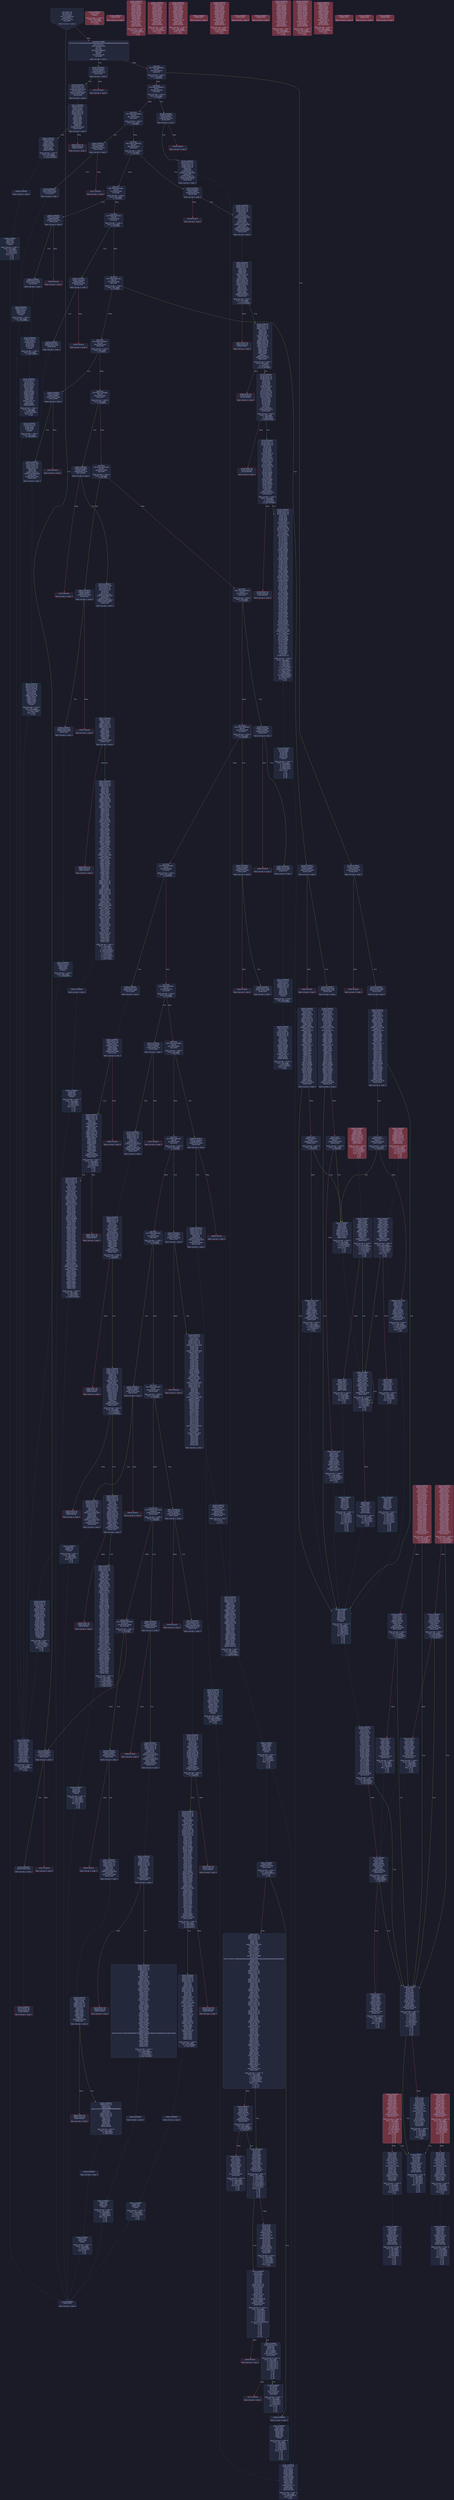 digraph G {
    node [shape=box, style="filled, rounded", color="#565f89", fontcolor="#c0caf5", fontname="Helvetica", fillcolor="#24283b"];
    edge [color="#414868", fontcolor="#c0caf5", fontname="Helvetica"];
    bgcolor="#1a1b26";
    0 [ label = "[00] PUSH1 60
[02] PUSH1 40
[04] MSTORE
[05] CALLDATASIZE
[06] ISZERO
[07] PUSH2 011a
[0a] JUMPI

Stack size req: 0, sizeΔ: 0
" shape = invhouse]
    1 [ label = "[0b] PUSH4 ffffffff
[10] PUSH29 0100000000000000000000000000000000000000000000000000000000
[2e] PUSH1 00
[30] CALLDATALOAD
[31] DIV
[32] AND
[33] PUSH4 05fefda7
[38] DUP2
[39] EQ
[3a] PUSH2 0130
[3d] JUMPI

Stack size req: 0, sizeΔ: 1
"]
    2 [ label = "[3e] DUP1
[3f] PUSH4 06fdde03
[44] EQ
[45] PUSH2 0148
[48] JUMPI

Stack size req: 1, sizeΔ: 0
Entry->Op usage:
	0->68:EQ:1
"]
    3 [ label = "[49] DUP1
[4a] PUSH4 095ea7b3
[4f] EQ
[50] PUSH2 01d8
[53] JUMPI

Stack size req: 1, sizeΔ: 0
Entry->Op usage:
	0->79:EQ:1
"]
    4 [ label = "[54] DUP1
[55] PUSH4 18160ddd
[5a] EQ
[5b] PUSH2 020b
[5e] JUMPI

Stack size req: 1, sizeΔ: 0
Entry->Op usage:
	0->90:EQ:1
"]
    5 [ label = "[5f] DUP1
[60] PUSH4 23b872dd
[65] EQ
[66] PUSH2 022d
[69] JUMPI

Stack size req: 1, sizeΔ: 0
Entry->Op usage:
	0->101:EQ:1
"]
    6 [ label = "[6a] DUP1
[6b] PUSH4 313ce567
[70] EQ
[71] PUSH2 0266
[74] JUMPI

Stack size req: 1, sizeΔ: 0
Entry->Op usage:
	0->112:EQ:1
"]
    7 [ label = "[75] DUP1
[76] PUSH4 4b750334
[7b] EQ
[7c] PUSH2 028c
[7f] JUMPI

Stack size req: 1, sizeΔ: 0
Entry->Op usage:
	0->123:EQ:1
"]
    8 [ label = "[80] DUP1
[81] PUSH4 5a3b7e42
[86] EQ
[87] PUSH2 02ae
[8a] JUMPI

Stack size req: 1, sizeΔ: 0
Entry->Op usage:
	0->134:EQ:1
"]
    9 [ label = "[8b] DUP1
[8c] PUSH4 70a08231
[91] EQ
[92] PUSH2 033e
[95] JUMPI

Stack size req: 1, sizeΔ: 0
Entry->Op usage:
	0->145:EQ:1
"]
    10 [ label = "[96] DUP1
[97] PUSH4 79c65068
[9c] EQ
[9d] PUSH2 036c
[a0] JUMPI

Stack size req: 1, sizeΔ: 0
Entry->Op usage:
	0->156:EQ:1
"]
    11 [ label = "[a1] DUP1
[a2] PUSH4 8620410b
[a7] EQ
[a8] PUSH2 038d
[ab] JUMPI

Stack size req: 1, sizeΔ: 0
Entry->Op usage:
	0->167:EQ:1
"]
    12 [ label = "[ac] DUP1
[ad] PUSH4 8da5cb5b
[b2] EQ
[b3] PUSH2 03af
[b6] JUMPI

Stack size req: 1, sizeΔ: 0
Entry->Op usage:
	0->178:EQ:1
"]
    13 [ label = "[b7] DUP1
[b8] PUSH4 95d89b41
[bd] EQ
[be] PUSH2 03db
[c1] JUMPI

Stack size req: 1, sizeΔ: 0
Entry->Op usage:
	0->189:EQ:1
"]
    14 [ label = "[c2] DUP1
[c3] PUSH4 a6f2ae3a
[c8] EQ
[c9] PUSH2 046b
[cc] JUMPI

Stack size req: 1, sizeΔ: 0
Entry->Op usage:
	0->200:EQ:1
"]
    15 [ label = "[cd] DUP1
[ce] PUSH4 a9059cbb
[d3] EQ
[d4] PUSH2 0475
[d7] JUMPI

Stack size req: 1, sizeΔ: 0
Entry->Op usage:
	0->211:EQ:1
"]
    16 [ label = "[d8] DUP1
[d9] PUSH4 b414d4b6
[de] EQ
[df] PUSH2 0496
[e2] JUMPI

Stack size req: 1, sizeΔ: 0
Entry->Op usage:
	0->222:EQ:1
"]
    17 [ label = "[e3] DUP1
[e4] PUSH4 cae9ca51
[e9] EQ
[ea] PUSH2 04c6
[ed] JUMPI

Stack size req: 1, sizeΔ: 0
Entry->Op usage:
	0->233:EQ:1
"]
    18 [ label = "[ee] DUP1
[ef] PUSH4 dd62ed3e
[f4] EQ
[f5] PUSH2 053d
[f8] JUMPI

Stack size req: 1, sizeΔ: 0
Entry->Op usage:
	0->244:EQ:1
"]
    19 [ label = "[f9] DUP1
[fa] PUSH4 e4849b32
[ff] EQ
[0100] PUSH2 0571
[0103] JUMPI

Stack size req: 1, sizeΔ: 0
Entry->Op usage:
	0->255:EQ:1
"]
    20 [ label = "[0104] DUP1
[0105] PUSH4 e724529c
[010a] EQ
[010b] PUSH2 0586
[010e] JUMPI

Stack size req: 1, sizeΔ: 0
Entry->Op usage:
	0->266:EQ:1
"]
    21 [ label = "[010f] DUP1
[0110] PUSH4 f2fde38b
[0115] EQ
[0116] PUSH2 05a9
[0119] JUMPI

Stack size req: 1, sizeΔ: 0
Entry->Op usage:
	0->277:EQ:1
"]
    22 [ label = "[011a] JUMPDEST
[011b] CALLVALUE
[011c] ISZERO
[011d] PUSH2 0122
[0120] JUMPI

Stack size req: 0, sizeΔ: 0
"]
    23 [ label = "[0121] INVALID

Stack size req: 0, sizeΔ: 0
" color = "red"]
    24 [ label = "[0122] JUMPDEST
[0123] PUSH2 012e

Stack size req: 0, sizeΔ: 1
"]
    25 [ label = "[0126] JUMPDEST
[0127] PUSH1 00
[0129] PUSH1 00
[012b] REVERT

Stack size req: 0, sizeΔ: 0
" color = "red"]
    26 [ label = "[012c] JUMPDEST
[012d] JUMP
Indirect!

Stack size req: 1, sizeΔ: -1
Entry->Op usage:
	0->301:JUMP:0
Entry->Exit:
	0->😵
" color = "teal" fillcolor = "#703440"]
    27 [ label = "[012e] JUMPDEST
[012f] STOP

Stack size req: 0, sizeΔ: 0
" color = "darkblue"]
    28 [ label = "[0130] JUMPDEST
[0131] CALLVALUE
[0132] ISZERO
[0133] PUSH2 0138
[0136] JUMPI

Stack size req: 0, sizeΔ: 0
"]
    29 [ label = "[0137] INVALID

Stack size req: 0, sizeΔ: 0
" color = "red"]
    30 [ label = "[0138] JUMPDEST
[0139] PUSH2 012e
[013c] PUSH1 04
[013e] CALLDATALOAD
[013f] PUSH1 24
[0141] CALLDATALOAD
[0142] PUSH2 05c7
[0145] JUMP

Stack size req: 0, sizeΔ: 3
"]
    31 [ label = "[0146] JUMPDEST
[0147] STOP

Stack size req: 0, sizeΔ: 0
" color = "darkblue" fillcolor = "#703440"]
    32 [ label = "[0148] JUMPDEST
[0149] CALLVALUE
[014a] ISZERO
[014b] PUSH2 0150
[014e] JUMPI

Stack size req: 0, sizeΔ: 0
"]
    33 [ label = "[014f] INVALID

Stack size req: 0, sizeΔ: 0
" color = "red"]
    34 [ label = "[0150] JUMPDEST
[0151] PUSH2 0158
[0154] PUSH2 05f3
[0157] JUMP

Stack size req: 0, sizeΔ: 1
"]
    35 [ label = "[0158] JUMPDEST
[0159] PUSH1 40
[015b] DUP1
[015c] MLOAD
[015d] PUSH1 20
[015f] DUP1
[0160] DUP3
[0161] MSTORE
[0162] DUP4
[0163] MLOAD
[0164] DUP2
[0165] DUP4
[0166] ADD
[0167] MSTORE
[0168] DUP4
[0169] MLOAD
[016a] SWAP2
[016b] SWAP3
[016c] DUP4
[016d] SWAP3
[016e] SWAP1
[016f] DUP4
[0170] ADD
[0171] SWAP2
[0172] DUP6
[0173] ADD
[0174] SWAP1
[0175] DUP1
[0176] DUP4
[0177] DUP4
[0178] DUP3
[0179] ISZERO
[017a] PUSH2 019e
[017d] JUMPI

Stack size req: 1, sizeΔ: 8
Entry->Op usage:
	0->355:MLOAD:0
	0->361:MLOAD:0
	0->371:ADD:0
"]
    36 [ label = "[017e] JUMPDEST
[017f] DUP1
[0180] MLOAD
[0181] DUP3
[0182] MSTORE
[0183] PUSH1 20
[0185] DUP4
[0186] GT
[0187] ISZERO
[0188] PUSH2 019e
[018b] JUMPI

Stack size req: 3, sizeΔ: 0
Entry->Op usage:
	0->384:MLOAD:0
	1->386:MSTORE:0
	2->390:GT:0
"]
    37 [ label = "[018c] PUSH1 1f
[018e] NOT
[018f] SWAP1
[0190] SWAP3
[0191] ADD
[0192] SWAP2
[0193] PUSH1 20
[0195] SWAP2
[0196] DUP3
[0197] ADD
[0198] SWAP2
[0199] ADD
[019a] PUSH2 017e
[019d] JUMP

Stack size req: 3, sizeΔ: 0
Entry->Op usage:
	0->409:ADD:1
	1->407:ADD:1
	2->401:ADD:0
Entry->Exit:
	0->😵
	1->😵
	2->😵
"]
    38 [ label = "[019e] JUMPDEST
[019f] POP
[01a0] POP
[01a1] POP
[01a2] SWAP1
[01a3] POP
[01a4] SWAP1
[01a5] DUP2
[01a6] ADD
[01a7] SWAP1
[01a8] PUSH1 1f
[01aa] AND
[01ab] DUP1
[01ac] ISZERO
[01ad] PUSH2 01ca
[01b0] JUMPI

Stack size req: 6, sizeΔ: -4
Entry->Op usage:
	0->415:POP:0
	1->416:POP:0
	2->417:POP:0
	3->422:ADD:0
	3->426:AND:1
	3->428:ISZERO:0
	4->419:POP:0
	5->422:ADD:1
Entry->Exit:
	0->😵
	1->😵
	2->😵
	3->0
	4->😵
	5->😵
"]
    39 [ label = "[01b1] DUP1
[01b2] DUP3
[01b3] SUB
[01b4] DUP1
[01b5] MLOAD
[01b6] PUSH1 01
[01b8] DUP4
[01b9] PUSH1 20
[01bb] SUB
[01bc] PUSH2 0100
[01bf] EXP
[01c0] SUB
[01c1] NOT
[01c2] AND
[01c3] DUP2
[01c4] MSTORE
[01c5] PUSH1 20
[01c7] ADD
[01c8] SWAP2
[01c9] POP

Stack size req: 2, sizeΔ: 0
Entry->Op usage:
	0->435:SUB:1
	0->443:SUB:1
	1->435:SUB:0
	1->457:POP:0
Entry->Exit:
	1->😵
"]
    40 [ label = "[01ca] JUMPDEST
[01cb] POP
[01cc] SWAP3
[01cd] POP
[01ce] POP
[01cf] POP
[01d0] PUSH1 40
[01d2] MLOAD
[01d3] DUP1
[01d4] SWAP2
[01d5] SUB
[01d6] SWAP1
[01d7] RETURN

Stack size req: 5, sizeΔ: -5
Entry->Op usage:
	0->459:POP:0
	1->469:SUB:0
	2->462:POP:0
	3->463:POP:0
	4->461:POP:0
Entry->Exit:
	0->😵
	1->😵
	2->😵
	3->😵
	4->😵
" color = "darkblue"]
    41 [ label = "[01d8] JUMPDEST
[01d9] CALLVALUE
[01da] ISZERO
[01db] PUSH2 01e0
[01de] JUMPI

Stack size req: 0, sizeΔ: 0
"]
    42 [ label = "[01df] INVALID

Stack size req: 0, sizeΔ: 0
" color = "red"]
    43 [ label = "[01e0] JUMPDEST
[01e1] PUSH2 01f7
[01e4] PUSH1 01
[01e6] PUSH1 a0
[01e8] PUSH1 02
[01ea] EXP
[01eb] SUB
[01ec] PUSH1 04
[01ee] CALLDATALOAD
[01ef] AND
[01f0] PUSH1 24
[01f2] CALLDATALOAD
[01f3] PUSH2 067e
[01f6] JUMP

Stack size req: 0, sizeΔ: 3
"]
    44 [ label = "[01f7] JUMPDEST
[01f8] PUSH1 40
[01fa] DUP1
[01fb] MLOAD
[01fc] SWAP2
[01fd] ISZERO
[01fe] ISZERO
[01ff] DUP3
[0200] MSTORE
[0201] MLOAD
[0202] SWAP1
[0203] DUP2
[0204] SWAP1
[0205] SUB
[0206] PUSH1 20
[0208] ADD
[0209] SWAP1
[020a] RETURN

Stack size req: 1, sizeΔ: -1
Entry->Op usage:
	0->509:ISZERO:0
Entry->Exit:
	0->😵
" color = "darkblue"]
    45 [ label = "[020b] JUMPDEST
[020c] CALLVALUE
[020d] ISZERO
[020e] PUSH2 0213
[0211] JUMPI

Stack size req: 0, sizeΔ: 0
"]
    46 [ label = "[0212] INVALID

Stack size req: 0, sizeΔ: 0
" color = "red"]
    47 [ label = "[0213] JUMPDEST
[0214] PUSH2 021b
[0217] PUSH2 06af
[021a] JUMP

Stack size req: 0, sizeΔ: 1
"]
    48 [ label = "[021b] JUMPDEST
[021c] PUSH1 40
[021e] DUP1
[021f] MLOAD
[0220] SWAP2
[0221] DUP3
[0222] MSTORE
[0223] MLOAD
[0224] SWAP1
[0225] DUP2
[0226] SWAP1
[0227] SUB
[0228] PUSH1 20
[022a] ADD
[022b] SWAP1
[022c] RETURN

Stack size req: 1, sizeΔ: -1
Entry->Op usage:
	0->546:MSTORE:1
Entry->Exit:
	0->😵
" color = "darkblue"]
    49 [ label = "[022d] JUMPDEST
[022e] CALLVALUE
[022f] ISZERO
[0230] PUSH2 0235
[0233] JUMPI

Stack size req: 0, sizeΔ: 0
"]
    50 [ label = "[0234] INVALID

Stack size req: 0, sizeΔ: 0
" color = "red"]
    51 [ label = "[0235] JUMPDEST
[0236] PUSH2 01f7
[0239] PUSH1 01
[023b] PUSH1 a0
[023d] PUSH1 02
[023f] EXP
[0240] SUB
[0241] PUSH1 04
[0243] CALLDATALOAD
[0244] DUP2
[0245] AND
[0246] SWAP1
[0247] PUSH1 24
[0249] CALLDATALOAD
[024a] AND
[024b] PUSH1 44
[024d] CALLDATALOAD
[024e] PUSH2 06b5
[0251] JUMP

Stack size req: 0, sizeΔ: 4
"]
    52 [ label = "[0252] JUMPDEST
[0253] PUSH1 40
[0255] DUP1
[0256] MLOAD
[0257] SWAP2
[0258] ISZERO
[0259] ISZERO
[025a] DUP3
[025b] MSTORE
[025c] MLOAD
[025d] SWAP1
[025e] DUP2
[025f] SWAP1
[0260] SUB
[0261] PUSH1 20
[0263] ADD
[0264] SWAP1
[0265] RETURN

Stack size req: 1, sizeΔ: -1
Entry->Op usage:
	0->600:ISZERO:0
Entry->Exit:
	0->😵
" color = "darkblue" fillcolor = "#703440"]
    53 [ label = "[0266] JUMPDEST
[0267] CALLVALUE
[0268] ISZERO
[0269] PUSH2 026e
[026c] JUMPI

Stack size req: 0, sizeΔ: 0
"]
    54 [ label = "[026d] INVALID

Stack size req: 0, sizeΔ: 0
" color = "red"]
    55 [ label = "[026e] JUMPDEST
[026f] PUSH2 0276
[0272] PUSH2 07d9
[0275] JUMP

Stack size req: 0, sizeΔ: 1
"]
    56 [ label = "[0276] JUMPDEST
[0277] PUSH1 40
[0279] DUP1
[027a] MLOAD
[027b] PUSH1 ff
[027d] SWAP1
[027e] SWAP3
[027f] AND
[0280] DUP3
[0281] MSTORE
[0282] MLOAD
[0283] SWAP1
[0284] DUP2
[0285] SWAP1
[0286] SUB
[0287] PUSH1 20
[0289] ADD
[028a] SWAP1
[028b] RETURN

Stack size req: 1, sizeΔ: -1
Entry->Op usage:
	0->639:AND:0
	0->641:MSTORE:1
Entry->Exit:
	0->😵
" color = "darkblue"]
    57 [ label = "[028c] JUMPDEST
[028d] CALLVALUE
[028e] ISZERO
[028f] PUSH2 0294
[0292] JUMPI

Stack size req: 0, sizeΔ: 0
"]
    58 [ label = "[0293] INVALID

Stack size req: 0, sizeΔ: 0
" color = "red"]
    59 [ label = "[0294] JUMPDEST
[0295] PUSH2 021b
[0298] PUSH2 07e2
[029b] JUMP

Stack size req: 0, sizeΔ: 1
"]
    60 [ label = "[029c] JUMPDEST
[029d] PUSH1 40
[029f] DUP1
[02a0] MLOAD
[02a1] SWAP2
[02a2] DUP3
[02a3] MSTORE
[02a4] MLOAD
[02a5] SWAP1
[02a6] DUP2
[02a7] SWAP1
[02a8] SUB
[02a9] PUSH1 20
[02ab] ADD
[02ac] SWAP1
[02ad] RETURN

Stack size req: 1, sizeΔ: -1
Entry->Op usage:
	0->675:MSTORE:1
Entry->Exit:
	0->😵
" color = "darkblue" fillcolor = "#703440"]
    61 [ label = "[02ae] JUMPDEST
[02af] CALLVALUE
[02b0] ISZERO
[02b1] PUSH2 02b6
[02b4] JUMPI

Stack size req: 0, sizeΔ: 0
"]
    62 [ label = "[02b5] INVALID

Stack size req: 0, sizeΔ: 0
" color = "red"]
    63 [ label = "[02b6] JUMPDEST
[02b7] PUSH2 0158
[02ba] PUSH2 07e8
[02bd] JUMP

Stack size req: 0, sizeΔ: 1
"]
    64 [ label = "[02be] JUMPDEST
[02bf] PUSH1 40
[02c1] DUP1
[02c2] MLOAD
[02c3] PUSH1 20
[02c5] DUP1
[02c6] DUP3
[02c7] MSTORE
[02c8] DUP4
[02c9] MLOAD
[02ca] DUP2
[02cb] DUP4
[02cc] ADD
[02cd] MSTORE
[02ce] DUP4
[02cf] MLOAD
[02d0] SWAP2
[02d1] SWAP3
[02d2] DUP4
[02d3] SWAP3
[02d4] SWAP1
[02d5] DUP4
[02d6] ADD
[02d7] SWAP2
[02d8] DUP6
[02d9] ADD
[02da] SWAP1
[02db] DUP1
[02dc] DUP4
[02dd] DUP4
[02de] DUP3
[02df] ISZERO
[02e0] PUSH2 019e
[02e3] JUMPI

Stack size req: 1, sizeΔ: 8
Entry->Op usage:
	0->713:MLOAD:0
	0->719:MLOAD:0
	0->729:ADD:0
" fillcolor = "#703440"]
    65 [ label = "[02e4] JUMPDEST
[02e5] DUP1
[02e6] MLOAD
[02e7] DUP3
[02e8] MSTORE
[02e9] PUSH1 20
[02eb] DUP4
[02ec] GT
[02ed] ISZERO
[02ee] PUSH2 019e
[02f1] JUMPI

Stack size req: 3, sizeΔ: 0
Entry->Op usage:
	0->742:MLOAD:0
	1->744:MSTORE:0
	2->748:GT:0
"]
    66 [ label = "[02f2] PUSH1 1f
[02f4] NOT
[02f5] SWAP1
[02f6] SWAP3
[02f7] ADD
[02f8] SWAP2
[02f9] PUSH1 20
[02fb] SWAP2
[02fc] DUP3
[02fd] ADD
[02fe] SWAP2
[02ff] ADD
[0300] PUSH2 017e
[0303] JUMP

Stack size req: 3, sizeΔ: 0
Entry->Op usage:
	0->767:ADD:1
	1->765:ADD:1
	2->759:ADD:0
Entry->Exit:
	0->😵
	1->😵
	2->😵
"]
    67 [ label = "[0304] JUMPDEST
[0305] POP
[0306] POP
[0307] POP
[0308] SWAP1
[0309] POP
[030a] SWAP1
[030b] DUP2
[030c] ADD
[030d] SWAP1
[030e] PUSH1 1f
[0310] AND
[0311] DUP1
[0312] ISZERO
[0313] PUSH2 01ca
[0316] JUMPI

Stack size req: 6, sizeΔ: -4
Entry->Op usage:
	0->773:POP:0
	1->774:POP:0
	2->775:POP:0
	3->780:ADD:0
	3->784:AND:1
	3->786:ISZERO:0
	4->777:POP:0
	5->780:ADD:1
Entry->Exit:
	0->😵
	1->😵
	2->😵
	3->0
	4->😵
	5->😵
" fillcolor = "#703440"]
    68 [ label = "[0317] DUP1
[0318] DUP3
[0319] SUB
[031a] DUP1
[031b] MLOAD
[031c] PUSH1 01
[031e] DUP4
[031f] PUSH1 20
[0321] SUB
[0322] PUSH2 0100
[0325] EXP
[0326] SUB
[0327] NOT
[0328] AND
[0329] DUP2
[032a] MSTORE
[032b] PUSH1 20
[032d] ADD
[032e] SWAP2
[032f] POP

Stack size req: 2, sizeΔ: 0
Entry->Op usage:
	0->793:SUB:1
	0->801:SUB:1
	1->793:SUB:0
	1->815:POP:0
Entry->Exit:
	1->😵
"]
    69 [ label = "[0330] JUMPDEST
[0331] POP
[0332] SWAP3
[0333] POP
[0334] POP
[0335] POP
[0336] PUSH1 40
[0338] MLOAD
[0339] DUP1
[033a] SWAP2
[033b] SUB
[033c] SWAP1
[033d] RETURN

Stack size req: 5, sizeΔ: -5
Entry->Op usage:
	0->817:POP:0
	1->827:SUB:0
	2->820:POP:0
	3->821:POP:0
	4->819:POP:0
Entry->Exit:
	0->😵
	1->😵
	2->😵
	3->😵
	4->😵
" color = "darkblue"]
    70 [ label = "[033e] JUMPDEST
[033f] CALLVALUE
[0340] ISZERO
[0341] PUSH2 0346
[0344] JUMPI

Stack size req: 0, sizeΔ: 0
"]
    71 [ label = "[0345] INVALID

Stack size req: 0, sizeΔ: 0
" color = "red"]
    72 [ label = "[0346] JUMPDEST
[0347] PUSH2 021b
[034a] PUSH1 01
[034c] PUSH1 a0
[034e] PUSH1 02
[0350] EXP
[0351] SUB
[0352] PUSH1 04
[0354] CALLDATALOAD
[0355] AND
[0356] PUSH2 0875
[0359] JUMP

Stack size req: 0, sizeΔ: 2
"]
    73 [ label = "[035a] JUMPDEST
[035b] PUSH1 40
[035d] DUP1
[035e] MLOAD
[035f] SWAP2
[0360] DUP3
[0361] MSTORE
[0362] MLOAD
[0363] SWAP1
[0364] DUP2
[0365] SWAP1
[0366] SUB
[0367] PUSH1 20
[0369] ADD
[036a] SWAP1
[036b] RETURN

Stack size req: 1, sizeΔ: -1
Entry->Op usage:
	0->865:MSTORE:1
Entry->Exit:
	0->😵
" color = "darkblue" fillcolor = "#703440"]
    74 [ label = "[036c] JUMPDEST
[036d] CALLVALUE
[036e] ISZERO
[036f] PUSH2 0374
[0372] JUMPI

Stack size req: 0, sizeΔ: 0
"]
    75 [ label = "[0373] INVALID

Stack size req: 0, sizeΔ: 0
" color = "red"]
    76 [ label = "[0374] JUMPDEST
[0375] PUSH2 012e
[0378] PUSH1 01
[037a] PUSH1 a0
[037c] PUSH1 02
[037e] EXP
[037f] SUB
[0380] PUSH1 04
[0382] CALLDATALOAD
[0383] AND
[0384] PUSH1 24
[0386] CALLDATALOAD
[0387] PUSH2 0887
[038a] JUMP

Stack size req: 0, sizeΔ: 3
"]
    77 [ label = "[038b] JUMPDEST
[038c] STOP

Stack size req: 0, sizeΔ: 0
" color = "darkblue" fillcolor = "#703440"]
    78 [ label = "[038d] JUMPDEST
[038e] CALLVALUE
[038f] ISZERO
[0390] PUSH2 0395
[0393] JUMPI

Stack size req: 0, sizeΔ: 0
"]
    79 [ label = "[0394] INVALID

Stack size req: 0, sizeΔ: 0
" color = "red"]
    80 [ label = "[0395] JUMPDEST
[0396] PUSH2 021b
[0399] PUSH2 0931
[039c] JUMP

Stack size req: 0, sizeΔ: 1
"]
    81 [ label = "[039d] JUMPDEST
[039e] PUSH1 40
[03a0] DUP1
[03a1] MLOAD
[03a2] SWAP2
[03a3] DUP3
[03a4] MSTORE
[03a5] MLOAD
[03a6] SWAP1
[03a7] DUP2
[03a8] SWAP1
[03a9] SUB
[03aa] PUSH1 20
[03ac] ADD
[03ad] SWAP1
[03ae] RETURN

Stack size req: 1, sizeΔ: -1
Entry->Op usage:
	0->932:MSTORE:1
Entry->Exit:
	0->😵
" color = "darkblue" fillcolor = "#703440"]
    82 [ label = "[03af] JUMPDEST
[03b0] CALLVALUE
[03b1] ISZERO
[03b2] PUSH2 03b7
[03b5] JUMPI

Stack size req: 0, sizeΔ: 0
"]
    83 [ label = "[03b6] INVALID

Stack size req: 0, sizeΔ: 0
" color = "red"]
    84 [ label = "[03b7] JUMPDEST
[03b8] PUSH2 03bf
[03bb] PUSH2 0937
[03be] JUMP

Stack size req: 0, sizeΔ: 1
"]
    85 [ label = "[03bf] JUMPDEST
[03c0] PUSH1 40
[03c2] DUP1
[03c3] MLOAD
[03c4] PUSH1 01
[03c6] PUSH1 a0
[03c8] PUSH1 02
[03ca] EXP
[03cb] SUB
[03cc] SWAP1
[03cd] SWAP3
[03ce] AND
[03cf] DUP3
[03d0] MSTORE
[03d1] MLOAD
[03d2] SWAP1
[03d3] DUP2
[03d4] SWAP1
[03d5] SUB
[03d6] PUSH1 20
[03d8] ADD
[03d9] SWAP1
[03da] RETURN

Stack size req: 1, sizeΔ: -1
Entry->Op usage:
	0->974:AND:0
	0->976:MSTORE:1
Entry->Exit:
	0->😵
" color = "darkblue"]
    86 [ label = "[03db] JUMPDEST
[03dc] CALLVALUE
[03dd] ISZERO
[03de] PUSH2 03e3
[03e1] JUMPI

Stack size req: 0, sizeΔ: 0
"]
    87 [ label = "[03e2] INVALID

Stack size req: 0, sizeΔ: 0
" color = "red"]
    88 [ label = "[03e3] JUMPDEST
[03e4] PUSH2 0158
[03e7] PUSH2 0946
[03ea] JUMP

Stack size req: 0, sizeΔ: 1
"]
    89 [ label = "[03eb] JUMPDEST
[03ec] PUSH1 40
[03ee] DUP1
[03ef] MLOAD
[03f0] PUSH1 20
[03f2] DUP1
[03f3] DUP3
[03f4] MSTORE
[03f5] DUP4
[03f6] MLOAD
[03f7] DUP2
[03f8] DUP4
[03f9] ADD
[03fa] MSTORE
[03fb] DUP4
[03fc] MLOAD
[03fd] SWAP2
[03fe] SWAP3
[03ff] DUP4
[0400] SWAP3
[0401] SWAP1
[0402] DUP4
[0403] ADD
[0404] SWAP2
[0405] DUP6
[0406] ADD
[0407] SWAP1
[0408] DUP1
[0409] DUP4
[040a] DUP4
[040b] DUP3
[040c] ISZERO
[040d] PUSH2 019e
[0410] JUMPI

Stack size req: 1, sizeΔ: 8
Entry->Op usage:
	0->1014:MLOAD:0
	0->1020:MLOAD:0
	0->1030:ADD:0
" fillcolor = "#703440"]
    90 [ label = "[0411] JUMPDEST
[0412] DUP1
[0413] MLOAD
[0414] DUP3
[0415] MSTORE
[0416] PUSH1 20
[0418] DUP4
[0419] GT
[041a] ISZERO
[041b] PUSH2 019e
[041e] JUMPI

Stack size req: 3, sizeΔ: 0
Entry->Op usage:
	0->1043:MLOAD:0
	1->1045:MSTORE:0
	2->1049:GT:0
"]
    91 [ label = "[041f] PUSH1 1f
[0421] NOT
[0422] SWAP1
[0423] SWAP3
[0424] ADD
[0425] SWAP2
[0426] PUSH1 20
[0428] SWAP2
[0429] DUP3
[042a] ADD
[042b] SWAP2
[042c] ADD
[042d] PUSH2 017e
[0430] JUMP

Stack size req: 3, sizeΔ: 0
Entry->Op usage:
	0->1068:ADD:1
	1->1066:ADD:1
	2->1060:ADD:0
Entry->Exit:
	0->😵
	1->😵
	2->😵
"]
    92 [ label = "[0431] JUMPDEST
[0432] POP
[0433] POP
[0434] POP
[0435] SWAP1
[0436] POP
[0437] SWAP1
[0438] DUP2
[0439] ADD
[043a] SWAP1
[043b] PUSH1 1f
[043d] AND
[043e] DUP1
[043f] ISZERO
[0440] PUSH2 01ca
[0443] JUMPI

Stack size req: 6, sizeΔ: -4
Entry->Op usage:
	0->1074:POP:0
	1->1075:POP:0
	2->1076:POP:0
	3->1081:ADD:0
	3->1085:AND:1
	3->1087:ISZERO:0
	4->1078:POP:0
	5->1081:ADD:1
Entry->Exit:
	0->😵
	1->😵
	2->😵
	3->0
	4->😵
	5->😵
" fillcolor = "#703440"]
    93 [ label = "[0444] DUP1
[0445] DUP3
[0446] SUB
[0447] DUP1
[0448] MLOAD
[0449] PUSH1 01
[044b] DUP4
[044c] PUSH1 20
[044e] SUB
[044f] PUSH2 0100
[0452] EXP
[0453] SUB
[0454] NOT
[0455] AND
[0456] DUP2
[0457] MSTORE
[0458] PUSH1 20
[045a] ADD
[045b] SWAP2
[045c] POP

Stack size req: 2, sizeΔ: 0
Entry->Op usage:
	0->1094:SUB:1
	0->1102:SUB:1
	1->1094:SUB:0
	1->1116:POP:0
Entry->Exit:
	1->😵
"]
    94 [ label = "[045d] JUMPDEST
[045e] POP
[045f] SWAP3
[0460] POP
[0461] POP
[0462] POP
[0463] PUSH1 40
[0465] MLOAD
[0466] DUP1
[0467] SWAP2
[0468] SUB
[0469] SWAP1
[046a] RETURN

Stack size req: 5, sizeΔ: -5
Entry->Op usage:
	0->1118:POP:0
	1->1128:SUB:0
	2->1121:POP:0
	3->1122:POP:0
	4->1120:POP:0
Entry->Exit:
	0->😵
	1->😵
	2->😵
	3->😵
	4->😵
" color = "darkblue"]
    95 [ label = "[046b] JUMPDEST
[046c] PUSH2 012e
[046f] PUSH2 09d4
[0472] JUMP

Stack size req: 0, sizeΔ: 1
"]
    96 [ label = "[0473] JUMPDEST
[0474] STOP

Stack size req: 0, sizeΔ: 0
" color = "darkblue" fillcolor = "#703440"]
    97 [ label = "[0475] JUMPDEST
[0476] CALLVALUE
[0477] ISZERO
[0478] PUSH2 047d
[047b] JUMPI

Stack size req: 0, sizeΔ: 0
"]
    98 [ label = "[047c] INVALID

Stack size req: 0, sizeΔ: 0
" color = "red"]
    99 [ label = "[047d] JUMPDEST
[047e] PUSH2 012e
[0481] PUSH1 01
[0483] PUSH1 a0
[0485] PUSH1 02
[0487] EXP
[0488] SUB
[0489] PUSH1 04
[048b] CALLDATALOAD
[048c] AND
[048d] PUSH1 24
[048f] CALLDATALOAD
[0490] PUSH2 0a6a
[0493] JUMP

Stack size req: 0, sizeΔ: 3
"]
    100 [ label = "[0494] JUMPDEST
[0495] STOP

Stack size req: 0, sizeΔ: 0
" color = "darkblue" fillcolor = "#703440"]
    101 [ label = "[0496] JUMPDEST
[0497] CALLVALUE
[0498] ISZERO
[0499] PUSH2 049e
[049c] JUMPI

Stack size req: 0, sizeΔ: 0
"]
    102 [ label = "[049d] INVALID

Stack size req: 0, sizeΔ: 0
" color = "red"]
    103 [ label = "[049e] JUMPDEST
[049f] PUSH2 01f7
[04a2] PUSH1 01
[04a4] PUSH1 a0
[04a6] PUSH1 02
[04a8] EXP
[04a9] SUB
[04aa] PUSH1 04
[04ac] CALLDATALOAD
[04ad] AND
[04ae] PUSH2 0b3a
[04b1] JUMP

Stack size req: 0, sizeΔ: 2
"]
    104 [ label = "[04b2] JUMPDEST
[04b3] PUSH1 40
[04b5] DUP1
[04b6] MLOAD
[04b7] SWAP2
[04b8] ISZERO
[04b9] ISZERO
[04ba] DUP3
[04bb] MSTORE
[04bc] MLOAD
[04bd] SWAP1
[04be] DUP2
[04bf] SWAP1
[04c0] SUB
[04c1] PUSH1 20
[04c3] ADD
[04c4] SWAP1
[04c5] RETURN

Stack size req: 1, sizeΔ: -1
Entry->Op usage:
	0->1208:ISZERO:0
Entry->Exit:
	0->😵
" color = "darkblue" fillcolor = "#703440"]
    105 [ label = "[04c6] JUMPDEST
[04c7] CALLVALUE
[04c8] ISZERO
[04c9] PUSH2 04ce
[04cc] JUMPI

Stack size req: 0, sizeΔ: 0
"]
    106 [ label = "[04cd] INVALID

Stack size req: 0, sizeΔ: 0
" color = "red"]
    107 [ label = "[04ce] JUMPDEST
[04cf] PUSH1 40
[04d1] DUP1
[04d2] MLOAD
[04d3] PUSH1 20
[04d5] PUSH1 04
[04d7] PUSH1 44
[04d9] CALLDATALOAD
[04da] DUP2
[04db] DUP2
[04dc] ADD
[04dd] CALLDATALOAD
[04de] PUSH1 1f
[04e0] DUP2
[04e1] ADD
[04e2] DUP5
[04e3] SWAP1
[04e4] DIV
[04e5] DUP5
[04e6] MUL
[04e7] DUP6
[04e8] ADD
[04e9] DUP5
[04ea] ADD
[04eb] SWAP1
[04ec] SWAP6
[04ed] MSTORE
[04ee] DUP5
[04ef] DUP5
[04f0] MSTORE
[04f1] PUSH2 01f7
[04f4] SWAP5
[04f5] DUP3
[04f6] CALLDATALOAD
[04f7] PUSH1 01
[04f9] PUSH1 a0
[04fb] PUSH1 02
[04fd] EXP
[04fe] SUB
[04ff] AND
[0500] SWAP5
[0501] PUSH1 24
[0503] DUP1
[0504] CALLDATALOAD
[0505] SWAP6
[0506] PUSH1 64
[0508] SWAP5
[0509] SWAP3
[050a] SWAP4
[050b] SWAP2
[050c] SWAP1
[050d] SWAP3
[050e] ADD
[050f] SWAP2
[0510] DUP2
[0511] SWAP1
[0512] DUP5
[0513] ADD
[0514] DUP4
[0515] DUP3
[0516] DUP1
[0517] DUP3
[0518] DUP5
[0519] CALLDATACOPY
[051a] POP
[051b] SWAP5
[051c] SWAP7
[051d] POP
[051e] PUSH2 0b4f
[0521] SWAP6
[0522] POP
[0523] POP
[0524] POP
[0525] POP
[0526] POP
[0527] POP
[0528] JUMP

Stack size req: 0, sizeΔ: 4
"]
    108 [ label = "[0529] JUMPDEST
[052a] PUSH1 40
[052c] DUP1
[052d] MLOAD
[052e] SWAP2
[052f] ISZERO
[0530] ISZERO
[0531] DUP3
[0532] MSTORE
[0533] MLOAD
[0534] SWAP1
[0535] DUP2
[0536] SWAP1
[0537] SUB
[0538] PUSH1 20
[053a] ADD
[053b] SWAP1
[053c] RETURN

Stack size req: 1, sizeΔ: -1
Entry->Op usage:
	0->1327:ISZERO:0
Entry->Exit:
	0->😵
" color = "darkblue" fillcolor = "#703440"]
    109 [ label = "[053d] JUMPDEST
[053e] CALLVALUE
[053f] ISZERO
[0540] PUSH2 0545
[0543] JUMPI

Stack size req: 0, sizeΔ: 0
"]
    110 [ label = "[0544] INVALID

Stack size req: 0, sizeΔ: 0
" color = "red"]
    111 [ label = "[0545] JUMPDEST
[0546] PUSH2 021b
[0549] PUSH1 01
[054b] PUSH1 a0
[054d] PUSH1 02
[054f] EXP
[0550] SUB
[0551] PUSH1 04
[0553] CALLDATALOAD
[0554] DUP2
[0555] AND
[0556] SWAP1
[0557] PUSH1 24
[0559] CALLDATALOAD
[055a] AND
[055b] PUSH2 0c89
[055e] JUMP

Stack size req: 0, sizeΔ: 3
"]
    112 [ label = "[055f] JUMPDEST
[0560] PUSH1 40
[0562] DUP1
[0563] MLOAD
[0564] SWAP2
[0565] DUP3
[0566] MSTORE
[0567] MLOAD
[0568] SWAP1
[0569] DUP2
[056a] SWAP1
[056b] SUB
[056c] PUSH1 20
[056e] ADD
[056f] SWAP1
[0570] RETURN

Stack size req: 1, sizeΔ: -1
Entry->Op usage:
	0->1382:MSTORE:1
Entry->Exit:
	0->😵
" color = "darkblue" fillcolor = "#703440"]
    113 [ label = "[0571] JUMPDEST
[0572] CALLVALUE
[0573] ISZERO
[0574] PUSH2 0579
[0577] JUMPI

Stack size req: 0, sizeΔ: 0
"]
    114 [ label = "[0578] INVALID

Stack size req: 0, sizeΔ: 0
" color = "red"]
    115 [ label = "[0579] JUMPDEST
[057a] PUSH2 012e
[057d] PUSH1 04
[057f] CALLDATALOAD
[0580] PUSH2 0ca6
[0583] JUMP

Stack size req: 0, sizeΔ: 2
"]
    116 [ label = "[0584] JUMPDEST
[0585] STOP

Stack size req: 0, sizeΔ: 0
" color = "darkblue" fillcolor = "#703440"]
    117 [ label = "[0586] JUMPDEST
[0587] CALLVALUE
[0588] ISZERO
[0589] PUSH2 058e
[058c] JUMPI

Stack size req: 0, sizeΔ: 0
"]
    118 [ label = "[058d] INVALID

Stack size req: 0, sizeΔ: 0
" color = "red"]
    119 [ label = "[058e] JUMPDEST
[058f] PUSH2 012e
[0592] PUSH1 01
[0594] PUSH1 a0
[0596] PUSH1 02
[0598] EXP
[0599] SUB
[059a] PUSH1 04
[059c] CALLDATALOAD
[059d] AND
[059e] PUSH1 24
[05a0] CALLDATALOAD
[05a1] ISZERO
[05a2] ISZERO
[05a3] PUSH2 0d67
[05a6] JUMP

Stack size req: 0, sizeΔ: 3
"]
    120 [ label = "[05a7] JUMPDEST
[05a8] STOP

Stack size req: 0, sizeΔ: 0
" color = "darkblue" fillcolor = "#703440"]
    121 [ label = "[05a9] JUMPDEST
[05aa] CALLVALUE
[05ab] ISZERO
[05ac] PUSH2 05b1
[05af] JUMPI

Stack size req: 0, sizeΔ: 0
"]
    122 [ label = "[05b0] INVALID

Stack size req: 0, sizeΔ: 0
" color = "red"]
    123 [ label = "[05b1] JUMPDEST
[05b2] PUSH2 012e
[05b5] PUSH1 01
[05b7] PUSH1 a0
[05b9] PUSH1 02
[05bb] EXP
[05bc] SUB
[05bd] PUSH1 04
[05bf] CALLDATALOAD
[05c0] AND
[05c1] PUSH2 0de9
[05c4] JUMP

Stack size req: 0, sizeΔ: 2
"]
    124 [ label = "[05c5] JUMPDEST
[05c6] STOP

Stack size req: 0, sizeΔ: 0
" color = "darkblue" fillcolor = "#703440"]
    125 [ label = "[05c7] JUMPDEST
[05c8] PUSH1 00
[05ca] SLOAD
[05cb] CALLER
[05cc] PUSH1 01
[05ce] PUSH1 a0
[05d0] PUSH1 02
[05d2] EXP
[05d3] SUB
[05d4] SWAP1
[05d5] DUP2
[05d6] AND
[05d7] SWAP2
[05d8] AND
[05d9] EQ
[05da] PUSH2 05e3
[05dd] JUMPI

Stack size req: 0, sizeΔ: 0
"]
    126 [ label = "[05de] PUSH1 00
[05e0] PUSH1 00
[05e2] REVERT

Stack size req: 0, sizeΔ: 0
" color = "red"]
    127 [ label = "[05e3] JUMPDEST
[05e4] PUSH1 08
[05e6] DUP3
[05e7] SWAP1
[05e8] SSTORE
[05e9] PUSH1 09
[05eb] DUP2
[05ec] SWAP1
[05ed] SSTORE

Stack size req: 2, sizeΔ: 0
Entry->Op usage:
	0->1517:SSTORE:1
	1->1512:SSTORE:1
"]
    128 [ label = "[05ee] JUMPDEST

Stack size req: 0, sizeΔ: 0
"]
    129 [ label = "[05ef] JUMPDEST
[05f0] POP
[05f1] POP
[05f2] JUMP
Indirect!

Stack size req: 3, sizeΔ: -3
Entry->Op usage:
	0->1520:POP:0
	1->1521:POP:0
	2->1522:JUMP:0
Entry->Exit:
	0->😵
	1->😵
	2->😵
" color = "teal"]
    130 [ label = "[05f3] JUMPDEST
[05f4] PUSH1 02
[05f6] DUP1
[05f7] SLOAD
[05f8] PUSH1 40
[05fa] DUP1
[05fb] MLOAD
[05fc] PUSH1 20
[05fe] PUSH1 01
[0600] DUP5
[0601] AND
[0602] ISZERO
[0603] PUSH2 0100
[0606] MUL
[0607] PUSH1 00
[0609] NOT
[060a] ADD
[060b] SWAP1
[060c] SWAP4
[060d] AND
[060e] DUP5
[060f] SWAP1
[0610] DIV
[0611] PUSH1 1f
[0613] DUP2
[0614] ADD
[0615] DUP5
[0616] SWAP1
[0617] DIV
[0618] DUP5
[0619] MUL
[061a] DUP3
[061b] ADD
[061c] DUP5
[061d] ADD
[061e] SWAP1
[061f] SWAP3
[0620] MSTORE
[0621] DUP2
[0622] DUP2
[0623] MSTORE
[0624] SWAP3
[0625] SWAP2
[0626] DUP4
[0627] ADD
[0628] DUP3
[0629] DUP3
[062a] DUP1
[062b] ISZERO
[062c] PUSH2 0676
[062f] JUMPI

Stack size req: 0, sizeΔ: 6
"]
    131 [ label = "[0630] DUP1
[0631] PUSH1 1f
[0633] LT
[0634] PUSH2 064b
[0637] JUMPI

Stack size req: 1, sizeΔ: 0
Entry->Op usage:
	0->1587:LT:1
"]
    132 [ label = "[0638] PUSH2 0100
[063b] DUP1
[063c] DUP4
[063d] SLOAD
[063e] DIV
[063f] MUL
[0640] DUP4
[0641] MSTORE
[0642] SWAP2
[0643] PUSH1 20
[0645] ADD
[0646] SWAP2
[0647] PUSH2 0676
[064a] JUMP

Stack size req: 3, sizeΔ: 0
Entry->Op usage:
	1->1597:SLOAD:0
	2->1601:MSTORE:0
	2->1605:ADD:1
Entry->Exit:
	2->😵
"]
    133 [ label = "[064b] JUMPDEST
[064c] DUP3
[064d] ADD
[064e] SWAP2
[064f] SWAP1
[0650] PUSH1 00
[0652] MSTORE
[0653] PUSH1 20
[0655] PUSH1 00
[0657] SHA3
[0658] SWAP1

Stack size req: 3, sizeΔ: 0
Entry->Op usage:
	0->1613:ADD:1
	1->1618:MSTORE:1
	2->1613:ADD:0
Entry->Exit:
	0->😵
	1->😵
	2->0
"]
    134 [ label = "[0659] JUMPDEST
[065a] DUP2
[065b] SLOAD
[065c] DUP2
[065d] MSTORE
[065e] SWAP1
[065f] PUSH1 01
[0661] ADD
[0662] SWAP1
[0663] PUSH1 20
[0665] ADD
[0666] DUP1
[0667] DUP4
[0668] GT
[0669] PUSH2 0659
[066c] JUMPI

Stack size req: 3, sizeΔ: 0
Entry->Op usage:
	0->1629:MSTORE:0
	0->1637:ADD:1
	1->1627:SLOAD:0
	1->1633:ADD:1
	2->1640:GT:0
Entry->Exit:
	0->😵
	1->😵
"]
    135 [ label = "[066d] DUP3
[066e] SWAP1
[066f] SUB
[0670] PUSH1 1f
[0672] AND
[0673] DUP3
[0674] ADD
[0675] SWAP2

Stack size req: 3, sizeΔ: 0
Entry->Op usage:
	0->1647:SUB:0
	2->1647:SUB:1
	2->1652:ADD:0
Entry->Exit:
	0->😵
	2->0
"]
    136 [ label = "[0676] JUMPDEST
[0677] POP
[0678] POP
[0679] POP
[067a] POP
[067b] POP
[067c] DUP2
[067d] JUMP
Indirect!

Stack size req: 7, sizeΔ: -5
Entry->Op usage:
	0->1655:POP:0
	1->1656:POP:0
	2->1657:POP:0
	3->1658:POP:0
	4->1659:POP:0
	6->1661:JUMP:0
Entry->Exit:
	0->😵
	1->😵
	2->😵
	3->😵
	4->😵
" color = "teal"]
    137 [ label = "[067e] JUMPDEST
[067f] PUSH1 01
[0681] PUSH1 a0
[0683] PUSH1 02
[0685] EXP
[0686] SUB
[0687] CALLER
[0688] DUP2
[0689] AND
[068a] PUSH1 00
[068c] SWAP1
[068d] DUP2
[068e] MSTORE
[068f] PUSH1 07
[0691] PUSH1 20
[0693] SWAP1
[0694] DUP2
[0695] MSTORE
[0696] PUSH1 40
[0698] DUP1
[0699] DUP4
[069a] SHA3
[069b] SWAP4
[069c] DUP7
[069d] AND
[069e] DUP4
[069f] MSTORE
[06a0] SWAP3
[06a1] SWAP1
[06a2] MSTORE
[06a3] SHA3
[06a4] DUP2
[06a5] SWAP1
[06a6] SSTORE
[06a7] PUSH1 01

Stack size req: 2, sizeΔ: 1
Entry->Op usage:
	0->1702:SSTORE:1
	1->1693:AND:0
	1->1695:MSTORE:1
"]
    138 [ label = "[06a9] JUMPDEST
[06aa] SWAP3
[06ab] SWAP2
[06ac] POP
[06ad] POP
[06ae] JUMP
Indirect!

Stack size req: 4, sizeΔ: -3
Entry->Op usage:
	1->1709:POP:0
	2->1708:POP:0
	3->1710:JUMP:0
Entry->Exit:
	0->0
	1->😵
	2->😵
	3->😵
" color = "teal"]
    139 [ label = "[06af] JUMPDEST
[06b0] PUSH1 05
[06b2] SLOAD
[06b3] DUP2
[06b4] JUMP
Indirect!

Stack size req: 1, sizeΔ: 1
Entry->Op usage:
	0->1716:JUMP:0
" color = "teal"]
    140 [ label = "[06b5] JUMPDEST
[06b6] PUSH1 01
[06b8] PUSH1 a0
[06ba] PUSH1 02
[06bc] EXP
[06bd] SUB
[06be] DUP4
[06bf] AND
[06c0] PUSH1 00
[06c2] SWAP1
[06c3] DUP2
[06c4] MSTORE
[06c5] PUSH1 0a
[06c7] PUSH1 20
[06c9] MSTORE
[06ca] PUSH1 40
[06cc] DUP2
[06cd] SHA3
[06ce] SLOAD
[06cf] PUSH1 ff
[06d1] AND
[06d2] ISZERO
[06d3] PUSH2 06dc
[06d6] JUMPI

Stack size req: 3, sizeΔ: 1
Entry->Op usage:
	2->1727:AND:0
	2->1732:MSTORE:1
"]
    141 [ label = "[06d7] PUSH1 00
[06d9] PUSH1 00
[06db] REVERT

Stack size req: 0, sizeΔ: 0
" color = "red"]
    142 [ label = "[06dc] JUMPDEST
[06dd] PUSH1 01
[06df] PUSH1 a0
[06e1] PUSH1 02
[06e3] EXP
[06e4] SUB
[06e5] DUP5
[06e6] AND
[06e7] PUSH1 00
[06e9] SWAP1
[06ea] DUP2
[06eb] MSTORE
[06ec] PUSH1 06
[06ee] PUSH1 20
[06f0] MSTORE
[06f1] PUSH1 40
[06f3] SWAP1
[06f4] SHA3
[06f5] SLOAD
[06f6] DUP3
[06f7] SWAP1
[06f8] LT
[06f9] ISZERO
[06fa] PUSH2 0703
[06fd] JUMPI

Stack size req: 4, sizeΔ: 0
Entry->Op usage:
	1->1784:LT:1
	3->1766:AND:0
	3->1771:MSTORE:1
"]
    143 [ label = "[06fe] PUSH1 00
[0700] PUSH1 00
[0702] REVERT

Stack size req: 0, sizeΔ: 0
" color = "red"]
    144 [ label = "[0703] JUMPDEST
[0704] PUSH1 01
[0706] PUSH1 a0
[0708] PUSH1 02
[070a] EXP
[070b] SUB
[070c] DUP4
[070d] AND
[070e] PUSH1 00
[0710] SWAP1
[0711] DUP2
[0712] MSTORE
[0713] PUSH1 06
[0715] PUSH1 20
[0717] MSTORE
[0718] PUSH1 40
[071a] SWAP1
[071b] SHA3
[071c] SLOAD
[071d] DUP3
[071e] DUP2
[071f] ADD
[0720] LT
[0721] ISZERO
[0722] PUSH2 072b
[0725] JUMPI

Stack size req: 3, sizeΔ: 0
Entry->Op usage:
	1->1823:ADD:1
	2->1805:AND:0
	2->1810:MSTORE:1
"]
    145 [ label = "[0726] PUSH1 00
[0728] PUSH1 00
[072a] REVERT

Stack size req: 0, sizeΔ: 0
" color = "red"]
    146 [ label = "[072b] JUMPDEST
[072c] PUSH1 01
[072e] PUSH1 a0
[0730] PUSH1 02
[0732] EXP
[0733] SUB
[0734] DUP1
[0735] DUP6
[0736] AND
[0737] PUSH1 00
[0739] SWAP1
[073a] DUP2
[073b] MSTORE
[073c] PUSH1 07
[073e] PUSH1 20
[0740] SWAP1
[0741] DUP2
[0742] MSTORE
[0743] PUSH1 40
[0745] DUP1
[0746] DUP4
[0747] SHA3
[0748] CALLER
[0749] SWAP1
[074a] SWAP5
[074b] AND
[074c] DUP4
[074d] MSTORE
[074e] SWAP3
[074f] SWAP1
[0750] MSTORE
[0751] SHA3
[0752] SLOAD
[0753] DUP3
[0754] GT
[0755] ISZERO
[0756] PUSH2 075f
[0759] JUMPI

Stack size req: 4, sizeΔ: 0
Entry->Op usage:
	1->1876:GT:0
	3->1846:AND:0
	3->1851:MSTORE:1
"]
    147 [ label = "[075a] PUSH1 00
[075c] PUSH1 00
[075e] REVERT

Stack size req: 0, sizeΔ: 0
" color = "red"]
    148 [ label = "[075f] JUMPDEST
[0760] PUSH1 01
[0762] PUSH1 a0
[0764] PUSH1 02
[0766] EXP
[0767] SUB
[0768] DUP1
[0769] DUP6
[076a] AND
[076b] PUSH1 00
[076d] DUP2
[076e] DUP2
[076f] MSTORE
[0770] PUSH1 06
[0772] PUSH1 20
[0774] SWAP1
[0775] DUP2
[0776] MSTORE
[0777] PUSH1 40
[0779] DUP1
[077a] DUP4
[077b] SHA3
[077c] DUP1
[077d] SLOAD
[077e] DUP9
[077f] SWAP1
[0780] SUB
[0781] SWAP1
[0782] SSTORE
[0783] DUP8
[0784] DUP6
[0785] AND
[0786] DUP1
[0787] DUP5
[0788] MSTORE
[0789] DUP2
[078a] DUP5
[078b] SHA3
[078c] DUP1
[078d] SLOAD
[078e] DUP10
[078f] ADD
[0790] SWAP1
[0791] SSTORE
[0792] DUP5
[0793] DUP5
[0794] MSTORE
[0795] PUSH1 07
[0797] DUP4
[0798] MSTORE
[0799] DUP2
[079a] DUP5
[079b] SHA3
[079c] CALLER
[079d] SWAP1
[079e] SWAP7
[079f] AND
[07a0] DUP5
[07a1] MSTORE
[07a2] SWAP5
[07a3] DUP3
[07a4] MSTORE
[07a5] SWAP2
[07a6] DUP3
[07a7] SWAP1
[07a8] SHA3
[07a9] DUP1
[07aa] SLOAD
[07ab] DUP8
[07ac] SWAP1
[07ad] SUB
[07ae] SWAP1
[07af] SSTORE
[07b0] DUP2
[07b1] MLOAD
[07b2] DUP7
[07b3] DUP2
[07b4] MSTORE
[07b5] SWAP2
[07b6] MLOAD
[07b7] PUSH1 00
[07b9] DUP1
[07ba] MLOAD
[07bb] PUSH1 20
[07bd] PUSH2 0e33
[07c0] DUP4
[07c1] CODECOPY
[07c2] DUP2
[07c3] MLOAD
[07c4] SWAP2
[07c5] MSTORE
[07c6] SWAP3
[07c7] DUP2
[07c8] SWAP1
[07c9] SUB
[07ca] SWAP1
[07cb] SWAP2
[07cc] ADD
[07cd] SWAP1
[07ce] LOG3
[07cf] POP
[07d0] PUSH1 01

Stack size req: 4, sizeΔ: 0
Entry->Op usage:
	0->1999:POP:0
	1->1920:SUB:1
	1->1935:ADD:0
	1->1965:SUB:1
	1->1972:MSTORE:1
	2->1925:AND:1
	2->1928:MSTORE:1
	2->1998:LOG3:4
	3->1898:AND:0
	3->1903:MSTORE:1
	3->1940:MSTORE:1
	3->1998:LOG3:3
Entry->Exit:
	0->😵
"]
    149 [ label = "[07d2] JUMPDEST
[07d3] SWAP4
[07d4] SWAP3
[07d5] POP
[07d6] POP
[07d7] POP
[07d8] JUMP
Indirect!

Stack size req: 5, sizeΔ: -4
Entry->Op usage:
	1->2006:POP:0
	2->2007:POP:0
	3->2005:POP:0
	4->2008:JUMP:0
Entry->Exit:
	0->0
	1->😵
	2->😵
	3->😵
	4->😵
" color = "teal"]
    150 [ label = "[07d9] JUMPDEST
[07da] PUSH1 04
[07dc] SLOAD
[07dd] PUSH1 ff
[07df] AND
[07e0] DUP2
[07e1] JUMP
Indirect!

Stack size req: 1, sizeΔ: 1
Entry->Op usage:
	0->2017:JUMP:0
" color = "teal"]
    151 [ label = "[07e2] JUMPDEST
[07e3] PUSH1 08
[07e5] SLOAD
[07e6] DUP2
[07e7] JUMP
Indirect!

Stack size req: 1, sizeΔ: 1
Entry->Op usage:
	0->2023:JUMP:0
" color = "teal"]
    152 [ label = "[07e8] JUMPDEST
[07e9] PUSH1 01
[07eb] DUP1
[07ec] SLOAD
[07ed] PUSH1 40
[07ef] DUP1
[07f0] MLOAD
[07f1] PUSH1 20
[07f3] PUSH1 02
[07f5] DUP5
[07f6] DUP7
[07f7] AND
[07f8] ISZERO
[07f9] PUSH2 0100
[07fc] MUL
[07fd] PUSH1 00
[07ff] NOT
[0800] ADD
[0801] SWAP1
[0802] SWAP5
[0803] AND
[0804] SWAP4
[0805] SWAP1
[0806] SWAP4
[0807] DIV
[0808] PUSH1 1f
[080a] DUP2
[080b] ADD
[080c] DUP5
[080d] SWAP1
[080e] DIV
[080f] DUP5
[0810] MUL
[0811] DUP3
[0812] ADD
[0813] DUP5
[0814] ADD
[0815] SWAP1
[0816] SWAP3
[0817] MSTORE
[0818] DUP2
[0819] DUP2
[081a] MSTORE
[081b] SWAP3
[081c] SWAP2
[081d] DUP4
[081e] ADD
[081f] DUP3
[0820] DUP3
[0821] DUP1
[0822] ISZERO
[0823] PUSH2 0676
[0826] JUMPI

Stack size req: 0, sizeΔ: 6
"]
    153 [ label = "[0827] DUP1
[0828] PUSH1 1f
[082a] LT
[082b] PUSH2 064b
[082e] JUMPI

Stack size req: 1, sizeΔ: 0
Entry->Op usage:
	0->2090:LT:1
"]
    154 [ label = "[082f] PUSH2 0100
[0832] DUP1
[0833] DUP4
[0834] SLOAD
[0835] DIV
[0836] MUL
[0837] DUP4
[0838] MSTORE
[0839] SWAP2
[083a] PUSH1 20
[083c] ADD
[083d] SWAP2
[083e] PUSH2 0676
[0841] JUMP

Stack size req: 3, sizeΔ: 0
Entry->Op usage:
	1->2100:SLOAD:0
	2->2104:MSTORE:0
	2->2108:ADD:1
Entry->Exit:
	2->😵
"]
    155 [ label = "[0842] JUMPDEST
[0843] DUP3
[0844] ADD
[0845] SWAP2
[0846] SWAP1
[0847] PUSH1 00
[0849] MSTORE
[084a] PUSH1 20
[084c] PUSH1 00
[084e] SHA3
[084f] SWAP1

Stack size req: 3, sizeΔ: 0
Entry->Op usage:
	0->2116:ADD:1
	1->2121:MSTORE:1
	2->2116:ADD:0
Entry->Exit:
	0->😵
	1->😵
	2->0
" fillcolor = "#703440"]
    156 [ label = "[0850] JUMPDEST
[0851] DUP2
[0852] SLOAD
[0853] DUP2
[0854] MSTORE
[0855] SWAP1
[0856] PUSH1 01
[0858] ADD
[0859] SWAP1
[085a] PUSH1 20
[085c] ADD
[085d] DUP1
[085e] DUP4
[085f] GT
[0860] PUSH2 0659
[0863] JUMPI

Stack size req: 3, sizeΔ: 0
Entry->Op usage:
	0->2132:MSTORE:0
	0->2140:ADD:1
	1->2130:SLOAD:0
	1->2136:ADD:1
	2->2143:GT:0
Entry->Exit:
	0->😵
	1->😵
"]
    157 [ label = "[0864] DUP3
[0865] SWAP1
[0866] SUB
[0867] PUSH1 1f
[0869] AND
[086a] DUP3
[086b] ADD
[086c] SWAP2

Stack size req: 3, sizeΔ: 0
Entry->Op usage:
	0->2150:SUB:0
	2->2150:SUB:1
	2->2155:ADD:0
Entry->Exit:
	0->😵
	2->0
"]
    158 [ label = "[086d] JUMPDEST
[086e] POP
[086f] POP
[0870] POP
[0871] POP
[0872] POP
[0873] DUP2
[0874] JUMP
Indirect!

Stack size req: 7, sizeΔ: -5
Entry->Op usage:
	0->2158:POP:0
	1->2159:POP:0
	2->2160:POP:0
	3->2161:POP:0
	4->2162:POP:0
	6->2164:JUMP:0
Entry->Exit:
	0->😵
	1->😵
	2->😵
	3->😵
	4->😵
" color = "teal"]
    159 [ label = "[0875] JUMPDEST
[0876] PUSH1 06
[0878] PUSH1 20
[087a] MSTORE
[087b] PUSH1 00
[087d] SWAP1
[087e] DUP2
[087f] MSTORE
[0880] PUSH1 40
[0882] SWAP1
[0883] SHA3
[0884] SLOAD
[0885] DUP2
[0886] JUMP
Indirect!

Stack size req: 2, sizeΔ: 0
Entry->Op usage:
	0->2175:MSTORE:1
	1->2182:JUMP:0
Entry->Exit:
	0->😵
" color = "teal"]
    160 [ label = "[0887] JUMPDEST
[0888] PUSH1 00
[088a] SLOAD
[088b] CALLER
[088c] PUSH1 01
[088e] PUSH1 a0
[0890] PUSH1 02
[0892] EXP
[0893] SUB
[0894] SWAP1
[0895] DUP2
[0896] AND
[0897] SWAP2
[0898] AND
[0899] EQ
[089a] PUSH2 08a3
[089d] JUMPI

Stack size req: 0, sizeΔ: 0
"]
    161 [ label = "[089e] PUSH1 00
[08a0] PUSH1 00
[08a2] REVERT

Stack size req: 0, sizeΔ: 0
" color = "red"]
    162 [ label = "[08a3] JUMPDEST
[08a4] PUSH1 01
[08a6] PUSH1 a0
[08a8] PUSH1 02
[08aa] EXP
[08ab] SUB
[08ac] DUP1
[08ad] DUP4
[08ae] AND
[08af] PUSH1 00
[08b1] SWAP1
[08b2] DUP2
[08b3] MSTORE
[08b4] PUSH1 06
[08b6] PUSH1 20
[08b8] SWAP1
[08b9] DUP2
[08ba] MSTORE
[08bb] PUSH1 40
[08bd] DUP1
[08be] DUP4
[08bf] SHA3
[08c0] DUP1
[08c1] SLOAD
[08c2] DUP7
[08c3] ADD
[08c4] SWAP1
[08c5] SSTORE
[08c6] PUSH1 05
[08c8] DUP1
[08c9] SLOAD
[08ca] DUP7
[08cb] ADD
[08cc] SWAP1
[08cd] SSTORE
[08ce] DUP1
[08cf] MLOAD
[08d0] DUP6
[08d1] DUP2
[08d2] MSTORE
[08d3] SWAP1
[08d4] MLOAD
[08d5] ADDRESS
[08d6] SWAP1
[08d7] SWAP5
[08d8] AND
[08d9] SWAP4
[08da] PUSH1 00
[08dc] DUP1
[08dd] MLOAD
[08de] PUSH1 20
[08e0] PUSH2 0e33
[08e3] DUP4
[08e4] CODECOPY
[08e5] DUP2
[08e6] MLOAD
[08e7] SWAP2
[08e8] MSTORE
[08e9] SWAP3
[08ea] SWAP2
[08eb] DUP2
[08ec] SWAP1
[08ed] SUB
[08ee] SWAP1
[08ef] SWAP2
[08f0] ADD
[08f1] SWAP1
[08f2] LOG3
[08f3] DUP2
[08f4] PUSH1 01
[08f6] PUSH1 a0
[08f8] PUSH1 02
[08fa] EXP
[08fb] SUB
[08fc] AND
[08fd] ADDRESS
[08fe] PUSH1 01
[0900] PUSH1 a0
[0902] PUSH1 02
[0904] EXP
[0905] SUB
[0906] AND
[0907] PUSH1 00
[0909] DUP1
[090a] MLOAD
[090b] PUSH1 20
[090d] PUSH2 0e33
[0910] DUP4
[0911] CODECOPY
[0912] DUP2
[0913] MLOAD
[0914] SWAP2
[0915] MSTORE
[0916] DUP4
[0917] PUSH1 40
[0919] MLOAD
[091a] DUP1
[091b] DUP3
[091c] DUP2
[091d] MSTORE
[091e] PUSH1 20
[0920] ADD
[0921] SWAP2
[0922] POP
[0923] POP
[0924] PUSH1 40
[0926] MLOAD
[0927] DUP1
[0928] SWAP2
[0929] SUB
[092a] SWAP1
[092b] LOG3

Stack size req: 2, sizeΔ: 0
Entry->Op usage:
	0->2243:ADD:0
	0->2251:ADD:0
	0->2258:MSTORE:1
	0->2333:MSTORE:1
	0->2338:POP:0
	1->2222:AND:0
	1->2227:MSTORE:1
	1->2300:AND:1
	1->2347:LOG3:4
"]
    163 [ label = "[092c] JUMPDEST

Stack size req: 0, sizeΔ: 0
"]
    164 [ label = "[092d] JUMPDEST
[092e] POP
[092f] POP
[0930] JUMP
Indirect!

Stack size req: 3, sizeΔ: -3
Entry->Op usage:
	0->2350:POP:0
	1->2351:POP:0
	2->2352:JUMP:0
Entry->Exit:
	0->😵
	1->😵
	2->😵
" color = "teal"]
    165 [ label = "[0931] JUMPDEST
[0932] PUSH1 09
[0934] SLOAD
[0935] DUP2
[0936] JUMP
Indirect!

Stack size req: 1, sizeΔ: 1
Entry->Op usage:
	0->2358:JUMP:0
" color = "teal"]
    166 [ label = "[0937] JUMPDEST
[0938] PUSH1 00
[093a] SLOAD
[093b] PUSH1 01
[093d] PUSH1 a0
[093f] PUSH1 02
[0941] EXP
[0942] SUB
[0943] AND
[0944] DUP2
[0945] JUMP
Indirect!

Stack size req: 1, sizeΔ: 1
Entry->Op usage:
	0->2373:JUMP:0
" color = "teal"]
    167 [ label = "[0946] JUMPDEST
[0947] PUSH1 03
[0949] DUP1
[094a] SLOAD
[094b] PUSH1 40
[094d] DUP1
[094e] MLOAD
[094f] PUSH1 20
[0951] PUSH1 02
[0953] PUSH1 01
[0955] DUP6
[0956] AND
[0957] ISZERO
[0958] PUSH2 0100
[095b] MUL
[095c] PUSH1 00
[095e] NOT
[095f] ADD
[0960] SWAP1
[0961] SWAP5
[0962] AND
[0963] SWAP4
[0964] SWAP1
[0965] SWAP4
[0966] DIV
[0967] PUSH1 1f
[0969] DUP2
[096a] ADD
[096b] DUP5
[096c] SWAP1
[096d] DIV
[096e] DUP5
[096f] MUL
[0970] DUP3
[0971] ADD
[0972] DUP5
[0973] ADD
[0974] SWAP1
[0975] SWAP3
[0976] MSTORE
[0977] DUP2
[0978] DUP2
[0979] MSTORE
[097a] SWAP3
[097b] SWAP2
[097c] DUP4
[097d] ADD
[097e] DUP3
[097f] DUP3
[0980] DUP1
[0981] ISZERO
[0982] PUSH2 0676
[0985] JUMPI

Stack size req: 0, sizeΔ: 6
"]
    168 [ label = "[0986] DUP1
[0987] PUSH1 1f
[0989] LT
[098a] PUSH2 064b
[098d] JUMPI

Stack size req: 1, sizeΔ: 0
Entry->Op usage:
	0->2441:LT:1
"]
    169 [ label = "[098e] PUSH2 0100
[0991] DUP1
[0992] DUP4
[0993] SLOAD
[0994] DIV
[0995] MUL
[0996] DUP4
[0997] MSTORE
[0998] SWAP2
[0999] PUSH1 20
[099b] ADD
[099c] SWAP2
[099d] PUSH2 0676
[09a0] JUMP

Stack size req: 3, sizeΔ: 0
Entry->Op usage:
	1->2451:SLOAD:0
	2->2455:MSTORE:0
	2->2459:ADD:1
Entry->Exit:
	2->😵
"]
    170 [ label = "[09a1] JUMPDEST
[09a2] DUP3
[09a3] ADD
[09a4] SWAP2
[09a5] SWAP1
[09a6] PUSH1 00
[09a8] MSTORE
[09a9] PUSH1 20
[09ab] PUSH1 00
[09ad] SHA3
[09ae] SWAP1

Stack size req: 3, sizeΔ: 0
Entry->Op usage:
	0->2467:ADD:1
	1->2472:MSTORE:1
	2->2467:ADD:0
Entry->Exit:
	0->😵
	1->😵
	2->0
" fillcolor = "#703440"]
    171 [ label = "[09af] JUMPDEST
[09b0] DUP2
[09b1] SLOAD
[09b2] DUP2
[09b3] MSTORE
[09b4] SWAP1
[09b5] PUSH1 01
[09b7] ADD
[09b8] SWAP1
[09b9] PUSH1 20
[09bb] ADD
[09bc] DUP1
[09bd] DUP4
[09be] GT
[09bf] PUSH2 0659
[09c2] JUMPI

Stack size req: 3, sizeΔ: 0
Entry->Op usage:
	0->2483:MSTORE:0
	0->2491:ADD:1
	1->2481:SLOAD:0
	1->2487:ADD:1
	2->2494:GT:0
Entry->Exit:
	0->😵
	1->😵
"]
    172 [ label = "[09c3] DUP3
[09c4] SWAP1
[09c5] SUB
[09c6] PUSH1 1f
[09c8] AND
[09c9] DUP3
[09ca] ADD
[09cb] SWAP2

Stack size req: 3, sizeΔ: 0
Entry->Op usage:
	0->2501:SUB:0
	2->2501:SUB:1
	2->2506:ADD:0
Entry->Exit:
	0->😵
	2->0
"]
    173 [ label = "[09cc] JUMPDEST
[09cd] POP
[09ce] POP
[09cf] POP
[09d0] POP
[09d1] POP
[09d2] DUP2
[09d3] JUMP
Indirect!

Stack size req: 7, sizeΔ: -5
Entry->Op usage:
	0->2509:POP:0
	1->2510:POP:0
	2->2511:POP:0
	3->2512:POP:0
	4->2513:POP:0
	6->2515:JUMP:0
Entry->Exit:
	0->😵
	1->😵
	2->😵
	3->😵
	4->😵
" color = "teal"]
    174 [ label = "[09d4] JUMPDEST
[09d5] PUSH1 00
[09d7] PUSH1 09
[09d9] SLOAD
[09da] CALLVALUE
[09db] DUP2
[09dc] ISZERO
[09dd] ISZERO
[09de] PUSH2 09e3
[09e1] JUMPI

Stack size req: 0, sizeΔ: 3
"]
    175 [ label = "[09e2] INVALID

Stack size req: 0, sizeΔ: 0
" color = "red"]
    176 [ label = "[09e3] JUMPDEST
[09e4] PUSH1 01
[09e6] PUSH1 a0
[09e8] PUSH1 02
[09ea] EXP
[09eb] SUB
[09ec] ADDRESS
[09ed] AND
[09ee] PUSH1 00
[09f0] SWAP1
[09f1] DUP2
[09f2] MSTORE
[09f3] PUSH1 06
[09f5] PUSH1 20
[09f7] MSTORE
[09f8] PUSH1 40
[09fa] SWAP1
[09fb] SHA3
[09fc] SLOAD
[09fd] SWAP2
[09fe] SWAP1
[09ff] DIV
[0a00] SWAP2
[0a01] POP
[0a02] DUP2
[0a03] SWAP1
[0a04] LT
[0a05] ISZERO
[0a06] PUSH2 0a0f
[0a09] JUMPI

Stack size req: 3, sizeΔ: -2
Entry->Op usage:
	0->2559:DIV:0
	1->2559:DIV:1
	2->2561:POP:0
Entry->Exit:
	0->😵
	1->😵
	2->😵
"]
    177 [ label = "[0a0a] PUSH1 00
[0a0c] PUSH1 00
[0a0e] REVERT

Stack size req: 0, sizeΔ: 0
" color = "red"]
    178 [ label = "[0a0f] JUMPDEST
[0a10] PUSH1 01
[0a12] PUSH1 a0
[0a14] PUSH1 02
[0a16] EXP
[0a17] SUB
[0a18] CALLER
[0a19] DUP2
[0a1a] AND
[0a1b] PUSH1 00
[0a1d] DUP2
[0a1e] DUP2
[0a1f] MSTORE
[0a20] PUSH1 06
[0a22] PUSH1 20
[0a24] SWAP1
[0a25] DUP2
[0a26] MSTORE
[0a27] PUSH1 40
[0a29] DUP1
[0a2a] DUP4
[0a2b] SHA3
[0a2c] DUP1
[0a2d] SLOAD
[0a2e] DUP8
[0a2f] ADD
[0a30] SWAP1
[0a31] SSTORE
[0a32] ADDRESS
[0a33] SWAP1
[0a34] SWAP5
[0a35] AND
[0a36] DUP1
[0a37] DUP4
[0a38] MSTORE
[0a39] SWAP2
[0a3a] DUP5
[0a3b] SWAP1
[0a3c] SHA3
[0a3d] DUP1
[0a3e] SLOAD
[0a3f] DUP7
[0a40] SWAP1
[0a41] SUB
[0a42] SWAP1
[0a43] SSTORE
[0a44] DUP4
[0a45] MLOAD
[0a46] DUP6
[0a47] DUP2
[0a48] MSTORE
[0a49] SWAP4
[0a4a] MLOAD
[0a4b] SWAP3
[0a4c] SWAP4
[0a4d] SWAP2
[0a4e] SWAP3
[0a4f] PUSH1 00
[0a51] DUP1
[0a52] MLOAD
[0a53] PUSH1 20
[0a55] PUSH2 0e33
[0a58] DUP4
[0a59] CODECOPY
[0a5a] DUP2
[0a5b] MLOAD
[0a5c] SWAP2
[0a5d] MSTORE
[0a5e] SWAP3
[0a5f] DUP2
[0a60] SWAP1
[0a61] SUB
[0a62] SWAP1
[0a63] SWAP2
[0a64] ADD
[0a65] SWAP1
[0a66] LOG3

Stack size req: 1, sizeΔ: 0
Entry->Op usage:
	0->2607:ADD:0
	0->2625:SUB:1
	0->2632:MSTORE:1
"]
    179 [ label = "[0a67] JUMPDEST
[0a68] POP
[0a69] JUMP
Indirect!

Stack size req: 2, sizeΔ: -2
Entry->Op usage:
	0->2664:POP:0
	1->2665:JUMP:0
Entry->Exit:
	0->😵
	1->😵
" color = "teal"]
    180 [ label = "[0a6a] JUMPDEST
[0a6b] PUSH1 01
[0a6d] PUSH1 a0
[0a6f] PUSH1 02
[0a71] EXP
[0a72] SUB
[0a73] CALLER
[0a74] AND
[0a75] PUSH1 00
[0a77] SWAP1
[0a78] DUP2
[0a79] MSTORE
[0a7a] PUSH1 06
[0a7c] PUSH1 20
[0a7e] MSTORE
[0a7f] PUSH1 40
[0a81] SWAP1
[0a82] SHA3
[0a83] SLOAD
[0a84] DUP2
[0a85] SWAP1
[0a86] LT
[0a87] ISZERO
[0a88] PUSH2 0a91
[0a8b] JUMPI

Stack size req: 1, sizeΔ: 0
Entry->Op usage:
	0->2694:LT:1
"]
    181 [ label = "[0a8c] PUSH1 00
[0a8e] PUSH1 00
[0a90] REVERT

Stack size req: 0, sizeΔ: 0
" color = "red"]
    182 [ label = "[0a91] JUMPDEST
[0a92] PUSH1 01
[0a94] PUSH1 a0
[0a96] PUSH1 02
[0a98] EXP
[0a99] SUB
[0a9a] DUP3
[0a9b] AND
[0a9c] PUSH1 00
[0a9e] SWAP1
[0a9f] DUP2
[0aa0] MSTORE
[0aa1] PUSH1 06
[0aa3] PUSH1 20
[0aa5] MSTORE
[0aa6] PUSH1 40
[0aa8] SWAP1
[0aa9] SHA3
[0aaa] SLOAD
[0aab] DUP2
[0aac] DUP2
[0aad] ADD
[0aae] LT
[0aaf] ISZERO
[0ab0] PUSH2 0ab9
[0ab3] JUMPI

Stack size req: 2, sizeΔ: 0
Entry->Op usage:
	0->2733:ADD:1
	1->2715:AND:0
	1->2720:MSTORE:1
"]
    183 [ label = "[0ab4] PUSH1 00
[0ab6] PUSH1 00
[0ab8] REVERT

Stack size req: 0, sizeΔ: 0
" color = "red"]
    184 [ label = "[0ab9] JUMPDEST
[0aba] PUSH1 01
[0abc] PUSH1 a0
[0abe] PUSH1 02
[0ac0] EXP
[0ac1] SUB
[0ac2] CALLER
[0ac3] AND
[0ac4] PUSH1 00
[0ac6] SWAP1
[0ac7] DUP2
[0ac8] MSTORE
[0ac9] PUSH1 0a
[0acb] PUSH1 20
[0acd] MSTORE
[0ace] PUSH1 40
[0ad0] SWAP1
[0ad1] SHA3
[0ad2] SLOAD
[0ad3] PUSH1 ff
[0ad5] AND
[0ad6] ISZERO
[0ad7] PUSH2 0ae0
[0ada] JUMPI

Stack size req: 0, sizeΔ: 0
"]
    185 [ label = "[0adb] PUSH1 00
[0add] PUSH1 00
[0adf] REVERT

Stack size req: 0, sizeΔ: 0
" color = "red"]
    186 [ label = "[0ae0] JUMPDEST
[0ae1] PUSH1 01
[0ae3] PUSH1 a0
[0ae5] PUSH1 02
[0ae7] EXP
[0ae8] SUB
[0ae9] CALLER
[0aea] DUP2
[0aeb] AND
[0aec] PUSH1 00
[0aee] DUP2
[0aef] DUP2
[0af0] MSTORE
[0af1] PUSH1 06
[0af3] PUSH1 20
[0af5] SWAP1
[0af6] DUP2
[0af7] MSTORE
[0af8] PUSH1 40
[0afa] DUP1
[0afb] DUP4
[0afc] SHA3
[0afd] DUP1
[0afe] SLOAD
[0aff] DUP8
[0b00] SWAP1
[0b01] SUB
[0b02] SWAP1
[0b03] SSTORE
[0b04] SWAP4
[0b05] DUP7
[0b06] AND
[0b07] DUP1
[0b08] DUP4
[0b09] MSTORE
[0b0a] SWAP2
[0b0b] DUP5
[0b0c] SWAP1
[0b0d] SHA3
[0b0e] DUP1
[0b0f] SLOAD
[0b10] DUP7
[0b11] ADD
[0b12] SWAP1
[0b13] SSTORE
[0b14] DUP4
[0b15] MLOAD
[0b16] DUP6
[0b17] DUP2
[0b18] MSTORE
[0b19] SWAP4
[0b1a] MLOAD
[0b1b] SWAP2
[0b1c] SWAP4
[0b1d] PUSH1 00
[0b1f] DUP1
[0b20] MLOAD
[0b21] PUSH1 20
[0b23] PUSH2 0e33
[0b26] DUP4
[0b27] CODECOPY
[0b28] DUP2
[0b29] MLOAD
[0b2a] SWAP2
[0b2b] MSTORE
[0b2c] SWAP3
[0b2d] SWAP1
[0b2e] DUP2
[0b2f] SWAP1
[0b30] SUB
[0b31] SWAP1
[0b32] SWAP2
[0b33] ADD
[0b34] SWAP1
[0b35] LOG3

Stack size req: 2, sizeΔ: 0
Entry->Op usage:
	0->2817:SUB:1
	0->2833:ADD:0
	0->2840:MSTORE:1
	1->2822:AND:0
	1->2825:MSTORE:1
	1->2869:LOG3:4
"]
    187 [ label = "[0b36] JUMPDEST
[0b37] POP
[0b38] POP
[0b39] JUMP
Indirect!

Stack size req: 3, sizeΔ: -3
Entry->Op usage:
	0->2871:POP:0
	1->2872:POP:0
	2->2873:JUMP:0
Entry->Exit:
	0->😵
	1->😵
	2->😵
" color = "teal"]
    188 [ label = "[0b3a] JUMPDEST
[0b3b] PUSH1 0a
[0b3d] PUSH1 20
[0b3f] MSTORE
[0b40] PUSH1 00
[0b42] SWAP1
[0b43] DUP2
[0b44] MSTORE
[0b45] PUSH1 40
[0b47] SWAP1
[0b48] SHA3
[0b49] SLOAD
[0b4a] PUSH1 ff
[0b4c] AND
[0b4d] DUP2
[0b4e] JUMP
Indirect!

Stack size req: 2, sizeΔ: 0
Entry->Op usage:
	0->2884:MSTORE:1
	1->2894:JUMP:0
Entry->Exit:
	0->😵
" color = "teal"]
    189 [ label = "[0b4f] JUMPDEST
[0b50] PUSH1 00
[0b52] DUP4
[0b53] PUSH2 0b5c
[0b56] DUP2
[0b57] DUP6
[0b58] PUSH2 067e
[0b5b] JUMP

Stack size req: 3, sizeΔ: 5
Entry->Exit:
	1->0, 6
	2->1, 3, 7
"]
    190 [ label = "[0b5c] JUMPDEST
[0b5d] ISZERO
[0b5e] PUSH2 0c80
[0b61] JUMPI

Stack size req: 1, sizeΔ: -1
Entry->Op usage:
	0->2909:ISZERO:0
Entry->Exit:
	0->😵
"]
    191 [ label = "[0b62] DUP1
[0b63] PUSH1 01
[0b65] PUSH1 a0
[0b67] PUSH1 02
[0b69] EXP
[0b6a] SUB
[0b6b] AND
[0b6c] PUSH4 8f4ffcb1
[0b71] CALLER
[0b72] DUP7
[0b73] ADDRESS
[0b74] DUP8
[0b75] PUSH1 40
[0b77] MLOAD
[0b78] DUP6
[0b79] PUSH4 ffffffff
[0b7e] AND
[0b7f] PUSH29 0100000000000000000000000000000000000000000000000000000000
[0b9d] MUL
[0b9e] DUP2
[0b9f] MSTORE
[0ba0] PUSH1 04
[0ba2] ADD
[0ba3] DUP1
[0ba4] DUP6
[0ba5] PUSH1 01
[0ba7] PUSH1 a0
[0ba9] PUSH1 02
[0bab] EXP
[0bac] SUB
[0bad] AND
[0bae] PUSH1 01
[0bb0] PUSH1 a0
[0bb2] PUSH1 02
[0bb4] EXP
[0bb5] SUB
[0bb6] AND
[0bb7] DUP2
[0bb8] MSTORE
[0bb9] PUSH1 20
[0bbb] ADD
[0bbc] DUP5
[0bbd] DUP2
[0bbe] MSTORE
[0bbf] PUSH1 20
[0bc1] ADD
[0bc2] DUP4
[0bc3] PUSH1 01
[0bc5] PUSH1 a0
[0bc7] PUSH1 02
[0bc9] EXP
[0bca] SUB
[0bcb] AND
[0bcc] PUSH1 01
[0bce] PUSH1 a0
[0bd0] PUSH1 02
[0bd2] EXP
[0bd3] SUB
[0bd4] AND
[0bd5] DUP2
[0bd6] MSTORE
[0bd7] PUSH1 20
[0bd9] ADD
[0bda] DUP1
[0bdb] PUSH1 20
[0bdd] ADD
[0bde] DUP3
[0bdf] DUP2
[0be0] SUB
[0be1] DUP3
[0be2] MSTORE
[0be3] DUP4
[0be4] DUP2
[0be5] DUP2
[0be6] MLOAD
[0be7] DUP2
[0be8] MSTORE
[0be9] PUSH1 20
[0beb] ADD
[0bec] SWAP2
[0bed] POP
[0bee] DUP1
[0bef] MLOAD
[0bf0] SWAP1
[0bf1] PUSH1 20
[0bf3] ADD
[0bf4] SWAP1
[0bf5] DUP1
[0bf6] DUP4
[0bf7] DUP4
[0bf8] PUSH1 00
[0bfa] DUP4
[0bfb] EQ
[0bfc] PUSH2 0c20
[0bff] JUMPI

Stack size req: 4, sizeΔ: 14
Entry->Op usage:
	0->2923:AND:1
	2->3046:MLOAD:0
	2->3055:MLOAD:0
	2->3059:ADD:1
	3->3006:MSTORE:1
Entry->Exit:
	0->13, 14
	2->8, 16
	3->10, 17
"]
    192 [ label = "[0c00] JUMPDEST
[0c01] DUP1
[0c02] MLOAD
[0c03] DUP3
[0c04] MSTORE
[0c05] PUSH1 20
[0c07] DUP4
[0c08] GT
[0c09] ISZERO
[0c0a] PUSH2 0c20
[0c0d] JUMPI

Stack size req: 3, sizeΔ: 0
Entry->Op usage:
	0->3074:MLOAD:0
	1->3076:MSTORE:0
	2->3080:GT:0
"]
    193 [ label = "[0c0e] PUSH1 1f
[0c10] NOT
[0c11] SWAP1
[0c12] SWAP3
[0c13] ADD
[0c14] SWAP2
[0c15] PUSH1 20
[0c17] SWAP2
[0c18] DUP3
[0c19] ADD
[0c1a] SWAP2
[0c1b] ADD
[0c1c] PUSH2 0c00
[0c1f] JUMP

Stack size req: 3, sizeΔ: 0
Entry->Op usage:
	0->3099:ADD:1
	1->3097:ADD:1
	2->3091:ADD:0
Entry->Exit:
	0->😵
	1->😵
	2->😵
"]
    194 [ label = "[0c20] JUMPDEST
[0c21] POP
[0c22] POP
[0c23] POP
[0c24] SWAP1
[0c25] POP
[0c26] SWAP1
[0c27] DUP2
[0c28] ADD
[0c29] SWAP1
[0c2a] PUSH1 1f
[0c2c] AND
[0c2d] DUP1
[0c2e] ISZERO
[0c2f] PUSH2 0c4c
[0c32] JUMPI

Stack size req: 6, sizeΔ: -4
Entry->Op usage:
	0->3105:POP:0
	1->3106:POP:0
	2->3107:POP:0
	3->3112:ADD:0
	3->3116:AND:1
	3->3118:ISZERO:0
	4->3109:POP:0
	5->3112:ADD:1
Entry->Exit:
	0->😵
	1->😵
	2->😵
	3->0
	4->😵
	5->😵
"]
    195 [ label = "[0c33] DUP1
[0c34] DUP3
[0c35] SUB
[0c36] DUP1
[0c37] MLOAD
[0c38] PUSH1 01
[0c3a] DUP4
[0c3b] PUSH1 20
[0c3d] SUB
[0c3e] PUSH2 0100
[0c41] EXP
[0c42] SUB
[0c43] NOT
[0c44] AND
[0c45] DUP2
[0c46] MSTORE
[0c47] PUSH1 20
[0c49] ADD
[0c4a] SWAP2
[0c4b] POP

Stack size req: 2, sizeΔ: 0
Entry->Op usage:
	0->3125:SUB:1
	0->3133:SUB:1
	1->3125:SUB:0
	1->3147:POP:0
Entry->Exit:
	1->😵
"]
    196 [ label = "[0c4c] JUMPDEST
[0c4d] POP
[0c4e] SWAP6
[0c4f] POP
[0c50] POP
[0c51] POP
[0c52] POP
[0c53] POP
[0c54] POP
[0c55] PUSH1 00
[0c57] PUSH1 40
[0c59] MLOAD
[0c5a] DUP1
[0c5b] DUP4
[0c5c] SUB
[0c5d] DUP2
[0c5e] PUSH1 00
[0c60] DUP8
[0c61] DUP1
[0c62] EXTCODESIZE
[0c63] ISZERO
[0c64] ISZERO
[0c65] PUSH2 0c6a
[0c68] JUMPI

Stack size req: 10, sizeΔ: -1
Entry->Op usage:
	0->3149:POP:0
	1->3164:SUB:0
	2->3152:POP:0
	3->3153:POP:0
	4->3154:POP:0
	5->3155:POP:0
	6->3156:POP:0
	7->3151:POP:0
	9->3170:EXTCODESIZE:0
Entry->Exit:
	0->😵
	1->6
	2->😵
	3->😵
	4->😵
	5->😵
	6->😵
	7->😵
	9->0, 8
"]
    197 [ label = "[0c69] INVALID

Stack size req: 0, sizeΔ: 0
" color = "red"]
    198 [ label = "[0c6a] JUMPDEST
[0c6b] PUSH2 02c6
[0c6e] GAS
[0c6f] SUB
[0c70] CALL
[0c71] ISZERO
[0c72] ISZERO
[0c73] PUSH2 0c78
[0c76] JUMPI

Stack size req: 6, sizeΔ: -6
Entry->Op usage:
	0->3184:CALL:1
	1->3184:CALL:2
	2->3184:CALL:3
	3->3184:CALL:4
	4->3184:CALL:5
	5->3184:CALL:6
Entry->Exit:
	0->😵
	1->😵
	2->😵
	3->😵
	4->😵
	5->😵
"]
    199 [ label = "[0c77] INVALID

Stack size req: 0, sizeΔ: 0
" color = "red"]
    200 [ label = "[0c78] JUMPDEST
[0c79] POP
[0c7a] POP
[0c7b] POP
[0c7c] PUSH1 01
[0c7e] SWAP2
[0c7f] POP

Stack size req: 5, sizeΔ: -3
Entry->Op usage:
	0->3193:POP:0
	1->3194:POP:0
	2->3195:POP:0
	4->3199:POP:0
Entry->Exit:
	0->😵
	1->😵
	2->😵
	4->😵
"]
    201 [ label = "[0c80] JUMPDEST

Stack size req: 0, sizeΔ: 0
"]
    202 [ label = "[0c81] JUMPDEST
[0c82] POP
[0c83] SWAP4
[0c84] SWAP3
[0c85] POP
[0c86] POP
[0c87] POP
[0c88] JUMP
Indirect!

Stack size req: 6, sizeΔ: -5
Entry->Op usage:
	0->3202:POP:0
	2->3206:POP:0
	3->3207:POP:0
	4->3205:POP:0
	5->3208:JUMP:0
Entry->Exit:
	0->😵
	1->0
	2->😵
	3->😵
	4->😵
	5->😵
" color = "teal"]
    203 [ label = "[0c89] JUMPDEST
[0c8a] PUSH1 07
[0c8c] PUSH1 20
[0c8e] SWAP1
[0c8f] DUP2
[0c90] MSTORE
[0c91] PUSH1 00
[0c93] SWAP3
[0c94] DUP4
[0c95] MSTORE
[0c96] PUSH1 40
[0c98] DUP1
[0c99] DUP5
[0c9a] SHA3
[0c9b] SWAP1
[0c9c] SWAP2
[0c9d] MSTORE
[0c9e] SWAP1
[0c9f] DUP3
[0ca0] MSTORE
[0ca1] SWAP1
[0ca2] SHA3
[0ca3] SLOAD
[0ca4] DUP2
[0ca5] JUMP
Indirect!

Stack size req: 3, sizeΔ: -1
Entry->Op usage:
	0->3232:MSTORE:1
	1->3221:MSTORE:1
	2->3237:JUMP:0
Entry->Exit:
	0->😵
	1->😵
" color = "teal"]
    204 [ label = "[0ca6] JUMPDEST
[0ca7] PUSH1 01
[0ca9] PUSH1 a0
[0cab] PUSH1 02
[0cad] EXP
[0cae] SUB
[0caf] CALLER
[0cb0] AND
[0cb1] PUSH1 00
[0cb3] SWAP1
[0cb4] DUP2
[0cb5] MSTORE
[0cb6] PUSH1 06
[0cb8] PUSH1 20
[0cba] MSTORE
[0cbb] PUSH1 40
[0cbd] SWAP1
[0cbe] SHA3
[0cbf] SLOAD
[0cc0] DUP2
[0cc1] SWAP1
[0cc2] LT
[0cc3] ISZERO
[0cc4] PUSH2 0ccd
[0cc7] JUMPI

Stack size req: 1, sizeΔ: 0
Entry->Op usage:
	0->3266:LT:1
"]
    205 [ label = "[0cc8] PUSH1 00
[0cca] PUSH1 00
[0ccc] REVERT

Stack size req: 0, sizeΔ: 0
" color = "red"]
    206 [ label = "[0ccd] JUMPDEST
[0cce] PUSH1 01
[0cd0] PUSH1 a0
[0cd2] PUSH1 02
[0cd4] EXP
[0cd5] SUB
[0cd6] ADDRESS
[0cd7] DUP2
[0cd8] AND
[0cd9] PUSH1 00
[0cdb] SWAP1
[0cdc] DUP2
[0cdd] MSTORE
[0cde] PUSH1 06
[0ce0] PUSH1 20
[0ce2] MSTORE
[0ce3] PUSH1 40
[0ce5] DUP1
[0ce6] DUP3
[0ce7] SHA3
[0ce8] DUP1
[0ce9] SLOAD
[0cea] DUP6
[0ceb] ADD
[0cec] SWAP1
[0ced] SSTORE
[0cee] CALLER
[0cef] SWAP1
[0cf0] SWAP3
[0cf1] AND
[0cf2] DUP1
[0cf3] DUP3
[0cf4] MSTORE
[0cf5] DUP3
[0cf6] DUP3
[0cf7] SHA3
[0cf8] DUP1
[0cf9] SLOAD
[0cfa] DUP6
[0cfb] SWAP1
[0cfc] SUB
[0cfd] SWAP1
[0cfe] SSTORE
[0cff] PUSH1 08
[0d01] SLOAD
[0d02] SWAP3
[0d03] MLOAD
[0d04] SWAP1
[0d05] SWAP3
[0d06] DUP5
[0d07] MUL
[0d08] DUP1
[0d09] ISZERO
[0d0a] PUSH2 08fc
[0d0d] MUL
[0d0e] SWAP3
[0d0f] SWAP1
[0d10] SWAP2
[0d11] SWAP1
[0d12] DUP2
[0d13] DUP2
[0d14] DUP2
[0d15] DUP6
[0d16] DUP9
[0d17] DUP9
[0d18] CALL
[0d19] SWAP4
[0d1a] POP
[0d1b] POP
[0d1c] POP
[0d1d] POP
[0d1e] ISZERO
[0d1f] ISZERO
[0d20] PUSH2 0d29
[0d23] JUMPI

Stack size req: 1, sizeΔ: 0
Entry->Op usage:
	0->3307:ADD:0
	0->3324:SUB:1
	0->3335:MUL:0
"]
    207 [ label = "[0d24] PUSH1 00
[0d26] PUSH1 00
[0d28] REVERT

Stack size req: 0, sizeΔ: 0
" color = "red"]
    208 [ label = "[0d29] JUMPDEST
[0d2a] ADDRESS
[0d2b] PUSH1 01
[0d2d] PUSH1 a0
[0d2f] PUSH1 02
[0d31] EXP
[0d32] SUB
[0d33] AND
[0d34] CALLER
[0d35] PUSH1 01
[0d37] PUSH1 a0
[0d39] PUSH1 02
[0d3b] EXP
[0d3c] SUB
[0d3d] AND
[0d3e] PUSH1 00
[0d40] DUP1
[0d41] MLOAD
[0d42] PUSH1 20
[0d44] PUSH2 0e33
[0d47] DUP4
[0d48] CODECOPY
[0d49] DUP2
[0d4a] MLOAD
[0d4b] SWAP2
[0d4c] MSTORE
[0d4d] DUP4
[0d4e] PUSH1 40
[0d50] MLOAD
[0d51] DUP1
[0d52] DUP3
[0d53] DUP2
[0d54] MSTORE
[0d55] PUSH1 20
[0d57] ADD
[0d58] SWAP2
[0d59] POP
[0d5a] POP
[0d5b] PUSH1 40
[0d5d] MLOAD
[0d5e] DUP1
[0d5f] SWAP2
[0d60] SUB
[0d61] SWAP1
[0d62] LOG3

Stack size req: 1, sizeΔ: 0
Entry->Op usage:
	0->3412:MSTORE:1
	0->3417:POP:0
"]
    209 [ label = "[0d63] JUMPDEST

Stack size req: 0, sizeΔ: 0
"]
    210 [ label = "[0d64] JUMPDEST
[0d65] POP
[0d66] JUMP
Indirect!

Stack size req: 2, sizeΔ: -2
Entry->Op usage:
	0->3429:POP:0
	1->3430:JUMP:0
Entry->Exit:
	0->😵
	1->😵
" color = "teal"]
    211 [ label = "[0d67] JUMPDEST
[0d68] PUSH1 00
[0d6a] SLOAD
[0d6b] CALLER
[0d6c] PUSH1 01
[0d6e] PUSH1 a0
[0d70] PUSH1 02
[0d72] EXP
[0d73] SUB
[0d74] SWAP1
[0d75] DUP2
[0d76] AND
[0d77] SWAP2
[0d78] AND
[0d79] EQ
[0d7a] PUSH2 0d83
[0d7d] JUMPI

Stack size req: 0, sizeΔ: 0
"]
    212 [ label = "[0d7e] PUSH1 00
[0d80] PUSH1 00
[0d82] REVERT

Stack size req: 0, sizeΔ: 0
" color = "red"]
    213 [ label = "[0d83] JUMPDEST
[0d84] PUSH1 01
[0d86] PUSH1 a0
[0d88] PUSH1 02
[0d8a] EXP
[0d8b] SUB
[0d8c] DUP3
[0d8d] AND
[0d8e] PUSH1 00
[0d90] DUP2
[0d91] DUP2
[0d92] MSTORE
[0d93] PUSH1 0a
[0d95] PUSH1 20
[0d97] SWAP1
[0d98] DUP2
[0d99] MSTORE
[0d9a] PUSH1 40
[0d9c] SWAP2
[0d9d] DUP3
[0d9e] SWAP1
[0d9f] SHA3
[0da0] DUP1
[0da1] SLOAD
[0da2] PUSH1 ff
[0da4] NOT
[0da5] AND
[0da6] DUP6
[0da7] ISZERO
[0da8] ISZERO
[0da9] SWAP1
[0daa] DUP2
[0dab] OR
[0dac] SWAP1
[0dad] SWAP2
[0dae] SSTORE
[0daf] DUP3
[0db0] MLOAD
[0db1] SWAP4
[0db2] DUP5
[0db3] MSTORE
[0db4] SWAP1
[0db5] DUP4
[0db6] ADD
[0db7] MSTORE
[0db8] DUP1
[0db9] MLOAD
[0dba] PUSH32 48335238b4855f35377ed80f164e8c6f3c366e54ac00b96a6402d4a9814a03a5
[0ddb] SWAP3
[0ddc] DUP2
[0ddd] SWAP1
[0dde] SUB
[0ddf] SWAP1
[0de0] SWAP2
[0de1] ADD
[0de2] SWAP1
[0de3] LOG1

Stack size req: 2, sizeΔ: 0
Entry->Op usage:
	0->3495:ISZERO:0
	1->3469:AND:0
	1->3474:MSTORE:1
	1->3507:MSTORE:1
"]
    214 [ label = "[0de4] JUMPDEST

Stack size req: 0, sizeΔ: 0
"]
    215 [ label = "[0de5] JUMPDEST
[0de6] POP
[0de7] POP
[0de8] JUMP
Indirect!

Stack size req: 3, sizeΔ: -3
Entry->Op usage:
	0->3558:POP:0
	1->3559:POP:0
	2->3560:JUMP:0
Entry->Exit:
	0->😵
	1->😵
	2->😵
" color = "teal"]
    216 [ label = "[0de9] JUMPDEST
[0dea] PUSH1 00
[0dec] SLOAD
[0ded] CALLER
[0dee] PUSH1 01
[0df0] PUSH1 a0
[0df2] PUSH1 02
[0df4] EXP
[0df5] SUB
[0df6] SWAP1
[0df7] DUP2
[0df8] AND
[0df9] SWAP2
[0dfa] AND
[0dfb] EQ
[0dfc] PUSH2 0e05
[0dff] JUMPI

Stack size req: 0, sizeΔ: 0
"]
    217 [ label = "[0e00] PUSH1 00
[0e02] PUSH1 00
[0e04] REVERT

Stack size req: 0, sizeΔ: 0
" color = "red"]
    218 [ label = "[0e05] JUMPDEST
[0e06] PUSH1 00
[0e08] DUP1
[0e09] SLOAD
[0e0a] PUSH20 ffffffffffffffffffffffffffffffffffffffff
[0e1f] NOT
[0e20] AND
[0e21] PUSH1 01
[0e23] PUSH1 a0
[0e25] PUSH1 02
[0e27] EXP
[0e28] SUB
[0e29] DUP4
[0e2a] AND
[0e2b] OR
[0e2c] SWAP1
[0e2d] SSTORE

Stack size req: 1, sizeΔ: 0
Entry->Op usage:
	0->3626:AND:0
	0->3627:OR:0
"]
    219 [ label = "[0e2e] JUMPDEST

Stack size req: 0, sizeΔ: 0
"]
    220 [ label = "[0e2f] JUMPDEST
[0e30] POP
[0e31] JUMP
Indirect!

Stack size req: 2, sizeΔ: -2
Entry->Op usage:
	0->3632:POP:0
	1->3633:JUMP:0
Entry->Exit:
	0->😵
	1->😵
" color = "teal"]
    0 -> 1 [ label = "False" color = "#f7768e"]
    0 -> 22 [ label = "True" color = "#9ece6a"]
    1 -> 2 [ label = "False" color = "#f7768e"]
    1 -> 28 [ label = "True" color = "#9ece6a"]
    2 -> 3 [ label = "False" color = "#f7768e"]
    2 -> 32 [ label = "True" color = "#9ece6a"]
    3 -> 4 [ label = "False" color = "#f7768e"]
    3 -> 41 [ label = "True" color = "#9ece6a"]
    4 -> 5 [ label = "False" color = "#f7768e"]
    4 -> 45 [ label = "True" color = "#9ece6a"]
    5 -> 6 [ label = "False" color = "#f7768e"]
    5 -> 49 [ label = "True" color = "#9ece6a"]
    6 -> 7 [ label = "False" color = "#f7768e"]
    6 -> 53 [ label = "True" color = "#9ece6a"]
    7 -> 8 [ label = "False" color = "#f7768e"]
    7 -> 57 [ label = "True" color = "#9ece6a"]
    8 -> 9 [ label = "False" color = "#f7768e"]
    8 -> 61 [ label = "True" color = "#9ece6a"]
    9 -> 10 [ label = "False" color = "#f7768e"]
    9 -> 70 [ label = "True" color = "#9ece6a"]
    10 -> 11 [ label = "False" color = "#f7768e"]
    10 -> 74 [ label = "True" color = "#9ece6a"]
    11 -> 12 [ label = "False" color = "#f7768e"]
    11 -> 78 [ label = "True" color = "#9ece6a"]
    12 -> 13 [ label = "False" color = "#f7768e"]
    12 -> 82 [ label = "True" color = "#9ece6a"]
    13 -> 14 [ label = "False" color = "#f7768e"]
    13 -> 86 [ label = "True" color = "#9ece6a"]
    14 -> 15 [ label = "False" color = "#f7768e"]
    14 -> 95 [ label = "True" color = "#9ece6a"]
    15 -> 16 [ label = "False" color = "#f7768e"]
    15 -> 97 [ label = "True" color = "#9ece6a"]
    16 -> 17 [ label = "False" color = "#f7768e"]
    16 -> 101 [ label = "True" color = "#9ece6a"]
    17 -> 18 [ label = "False" color = "#f7768e"]
    17 -> 105 [ label = "True" color = "#9ece6a"]
    18 -> 19 [ label = "False" color = "#f7768e"]
    18 -> 109 [ label = "True" color = "#9ece6a"]
    19 -> 20 [ label = "False" color = "#f7768e"]
    19 -> 113 [ label = "True" color = "#9ece6a"]
    20 -> 21 [ label = "False" color = "#f7768e"]
    20 -> 117 [ label = "True" color = "#9ece6a"]
    21 -> 22 [ label = "False" color = "#f7768e"]
    21 -> 121 [ label = "True" color = "#9ece6a"]
    22 -> 23 [ label = "False" color = "#f7768e"]
    22 -> 24 [ label = "True" color = "#9ece6a"]
    24 -> 25 [ ]
    28 -> 29 [ label = "False" color = "#f7768e"]
    28 -> 30 [ label = "True" color = "#9ece6a"]
    30 -> 125 [ ]
    32 -> 33 [ label = "False" color = "#f7768e"]
    32 -> 34 [ label = "True" color = "#9ece6a"]
    34 -> 130 [ ]
    35 -> 36 [ label = "False" color = "#f7768e"]
    35 -> 38 [ label = "True" color = "#9ece6a"]
    36 -> 37 [ label = "False" color = "#f7768e"]
    36 -> 38 [ label = "True" color = "#9ece6a"]
    37 -> 36 [ ]
    38 -> 39 [ label = "False" color = "#f7768e"]
    38 -> 40 [ label = "True" color = "#9ece6a"]
    39 -> 40 [ ]
    41 -> 42 [ label = "False" color = "#f7768e"]
    41 -> 43 [ label = "True" color = "#9ece6a"]
    43 -> 137 [ ]
    45 -> 46 [ label = "False" color = "#f7768e"]
    45 -> 47 [ label = "True" color = "#9ece6a"]
    47 -> 139 [ ]
    49 -> 50 [ label = "False" color = "#f7768e"]
    49 -> 51 [ label = "True" color = "#9ece6a"]
    51 -> 140 [ ]
    53 -> 54 [ label = "False" color = "#f7768e"]
    53 -> 55 [ label = "True" color = "#9ece6a"]
    55 -> 150 [ ]
    57 -> 58 [ label = "False" color = "#f7768e"]
    57 -> 59 [ label = "True" color = "#9ece6a"]
    59 -> 151 [ ]
    61 -> 62 [ label = "False" color = "#f7768e"]
    61 -> 63 [ label = "True" color = "#9ece6a"]
    63 -> 152 [ ]
    64 -> 65 [ label = "False" color = "#f7768e"]
    64 -> 38 [ label = "True" color = "#9ece6a"]
    65 -> 66 [ label = "False" color = "#f7768e"]
    65 -> 38 [ label = "True" color = "#9ece6a"]
    66 -> 36 [ ]
    67 -> 68 [ label = "False" color = "#f7768e"]
    67 -> 40 [ label = "True" color = "#9ece6a"]
    68 -> 69 [ ]
    70 -> 71 [ label = "False" color = "#f7768e"]
    70 -> 72 [ label = "True" color = "#9ece6a"]
    72 -> 159 [ ]
    74 -> 75 [ label = "False" color = "#f7768e"]
    74 -> 76 [ label = "True" color = "#9ece6a"]
    76 -> 160 [ ]
    78 -> 79 [ label = "False" color = "#f7768e"]
    78 -> 80 [ label = "True" color = "#9ece6a"]
    80 -> 165 [ ]
    82 -> 83 [ label = "False" color = "#f7768e"]
    82 -> 84 [ label = "True" color = "#9ece6a"]
    84 -> 166 [ ]
    86 -> 87 [ label = "False" color = "#f7768e"]
    86 -> 88 [ label = "True" color = "#9ece6a"]
    88 -> 167 [ ]
    89 -> 90 [ label = "False" color = "#f7768e"]
    89 -> 38 [ label = "True" color = "#9ece6a"]
    90 -> 91 [ label = "False" color = "#f7768e"]
    90 -> 38 [ label = "True" color = "#9ece6a"]
    91 -> 36 [ ]
    92 -> 93 [ label = "False" color = "#f7768e"]
    92 -> 40 [ label = "True" color = "#9ece6a"]
    93 -> 94 [ ]
    95 -> 174 [ ]
    97 -> 98 [ label = "False" color = "#f7768e"]
    97 -> 99 [ label = "True" color = "#9ece6a"]
    99 -> 180 [ ]
    101 -> 102 [ label = "False" color = "#f7768e"]
    101 -> 103 [ label = "True" color = "#9ece6a"]
    103 -> 188 [ ]
    105 -> 106 [ label = "False" color = "#f7768e"]
    105 -> 107 [ label = "True" color = "#9ece6a"]
    107 -> 189 [ ]
    109 -> 110 [ label = "False" color = "#f7768e"]
    109 -> 111 [ label = "True" color = "#9ece6a"]
    111 -> 203 [ ]
    113 -> 114 [ label = "False" color = "#f7768e"]
    113 -> 115 [ label = "True" color = "#9ece6a"]
    115 -> 204 [ ]
    117 -> 118 [ label = "False" color = "#f7768e"]
    117 -> 119 [ label = "True" color = "#9ece6a"]
    119 -> 211 [ ]
    121 -> 122 [ label = "False" color = "#f7768e"]
    121 -> 123 [ label = "True" color = "#9ece6a"]
    123 -> 216 [ ]
    125 -> 126 [ label = "False" color = "#f7768e"]
    125 -> 127 [ label = "True" color = "#9ece6a"]
    127 -> 128 [ ]
    128 -> 129 [ ]
    130 -> 131 [ label = "False" color = "#f7768e"]
    130 -> 136 [ label = "True" color = "#9ece6a"]
    131 -> 132 [ label = "False" color = "#f7768e"]
    131 -> 133 [ label = "True" color = "#9ece6a"]
    132 -> 136 [ ]
    133 -> 134 [ ]
    134 -> 135 [ label = "False" color = "#f7768e"]
    134 -> 134 [ label = "True" color = "#9ece6a"]
    135 -> 136 [ ]
    137 -> 138 [ ]
    140 -> 141 [ label = "False" color = "#f7768e"]
    140 -> 142 [ label = "True" color = "#9ece6a"]
    142 -> 143 [ label = "False" color = "#f7768e"]
    142 -> 144 [ label = "True" color = "#9ece6a"]
    144 -> 145 [ label = "False" color = "#f7768e"]
    144 -> 146 [ label = "True" color = "#9ece6a"]
    146 -> 147 [ label = "False" color = "#f7768e"]
    146 -> 148 [ label = "True" color = "#9ece6a"]
    148 -> 149 [ ]
    152 -> 153 [ label = "False" color = "#f7768e"]
    152 -> 136 [ label = "True" color = "#9ece6a"]
    153 -> 154 [ label = "False" color = "#f7768e"]
    153 -> 133 [ label = "True" color = "#9ece6a"]
    154 -> 136 [ ]
    155 -> 156 [ ]
    156 -> 157 [ label = "False" color = "#f7768e"]
    156 -> 134 [ label = "True" color = "#9ece6a"]
    157 -> 158 [ ]
    160 -> 161 [ label = "False" color = "#f7768e"]
    160 -> 162 [ label = "True" color = "#9ece6a"]
    162 -> 163 [ ]
    163 -> 164 [ ]
    167 -> 168 [ label = "False" color = "#f7768e"]
    167 -> 136 [ label = "True" color = "#9ece6a"]
    168 -> 169 [ label = "False" color = "#f7768e"]
    168 -> 133 [ label = "True" color = "#9ece6a"]
    169 -> 136 [ ]
    170 -> 171 [ ]
    171 -> 172 [ label = "False" color = "#f7768e"]
    171 -> 134 [ label = "True" color = "#9ece6a"]
    172 -> 173 [ ]
    174 -> 175 [ label = "False" color = "#f7768e"]
    174 -> 176 [ label = "True" color = "#9ece6a"]
    176 -> 177 [ label = "False" color = "#f7768e"]
    176 -> 178 [ label = "True" color = "#9ece6a"]
    178 -> 179 [ ]
    180 -> 181 [ label = "False" color = "#f7768e"]
    180 -> 182 [ label = "True" color = "#9ece6a"]
    182 -> 183 [ label = "False" color = "#f7768e"]
    182 -> 184 [ label = "True" color = "#9ece6a"]
    184 -> 185 [ label = "False" color = "#f7768e"]
    184 -> 186 [ label = "True" color = "#9ece6a"]
    186 -> 187 [ ]
    189 -> 137 [ ]
    190 -> 191 [ label = "False" color = "#f7768e"]
    190 -> 201 [ label = "True" color = "#9ece6a"]
    191 -> 192 [ label = "False" color = "#f7768e"]
    191 -> 194 [ label = "True" color = "#9ece6a"]
    192 -> 193 [ label = "False" color = "#f7768e"]
    192 -> 194 [ label = "True" color = "#9ece6a"]
    193 -> 192 [ ]
    194 -> 195 [ label = "False" color = "#f7768e"]
    194 -> 196 [ label = "True" color = "#9ece6a"]
    195 -> 196 [ ]
    196 -> 197 [ label = "False" color = "#f7768e"]
    196 -> 198 [ label = "True" color = "#9ece6a"]
    198 -> 199 [ label = "False" color = "#f7768e"]
    198 -> 200 [ label = "True" color = "#9ece6a"]
    200 -> 201 [ ]
    201 -> 202 [ ]
    204 -> 205 [ label = "False" color = "#f7768e"]
    204 -> 206 [ label = "True" color = "#9ece6a"]
    206 -> 207 [ label = "False" color = "#f7768e"]
    206 -> 208 [ label = "True" color = "#9ece6a"]
    208 -> 209 [ ]
    209 -> 210 [ ]
    211 -> 212 [ label = "False" color = "#f7768e"]
    211 -> 213 [ label = "True" color = "#9ece6a"]
    213 -> 214 [ ]
    214 -> 215 [ ]
    216 -> 217 [ label = "False" color = "#f7768e"]
    216 -> 218 [ label = "True" color = "#9ece6a"]
    218 -> 219 [ ]
    219 -> 220 [ ]
    129 -> 27 [ ]
    136 -> 35 [ ]
    138 -> 44 [ ]
    139 -> 48 [ ]
    149 -> 44 [ ]
    150 -> 56 [ ]
    151 -> 48 [ ]
    159 -> 48 [ ]
    164 -> 27 [ ]
    165 -> 48 [ ]
    166 -> 85 [ ]
    179 -> 27 [ ]
    187 -> 27 [ ]
    188 -> 44 [ ]
    138 -> 190 [ ]
    202 -> 44 [ ]
    203 -> 48 [ ]
    210 -> 27 [ ]
    215 -> 27 [ ]
    220 -> 27 [ ]

}
